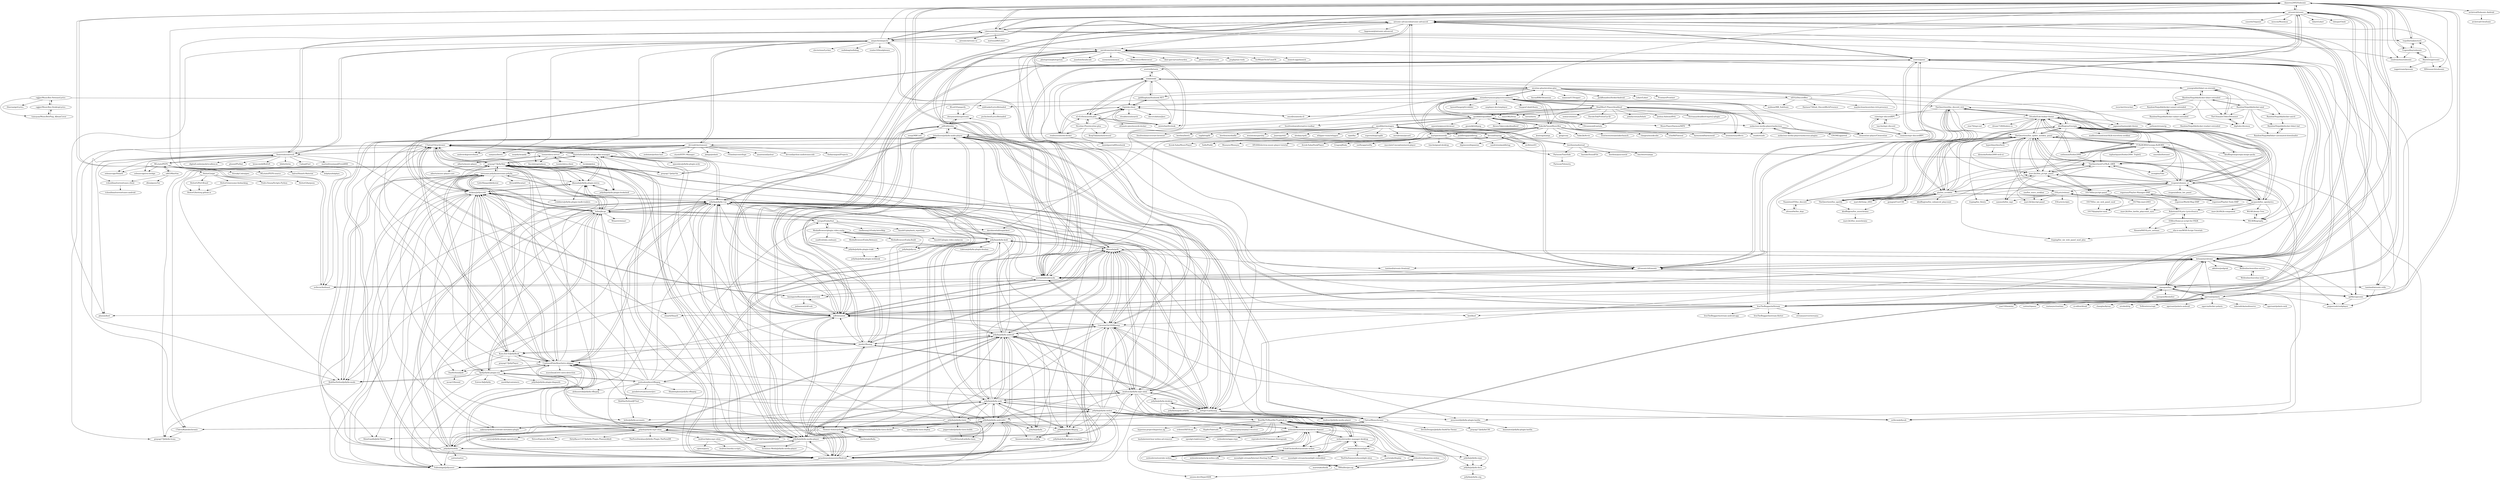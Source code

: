 digraph G {
"sll552/DiscordBee" -> "Harmon758/mb_DiscordRichPresence"
"sll552/DiscordBee" -> "maybeclean/musicbee-rich-presence"
"sll552/DiscordBee" -> "mbfrankz/LyricsReloaded"
"sll552/DiscordBee" -> "midwan/MB_SubSonic"
"sll552/DiscordBee" -> "TheQwertiest/foo_discord_rich"
"Ottodix/Eole-foobar-theme" -> "kbuffington/Georgia"
"Ottodix/Eole-foobar-theme" -> "TheQwertiest/foo_spider_monkey_panel"
"Ottodix/Eole-foobar-theme" -> "TT-ReBORN/Georgia-ReBORN"
"Ottodix/Eole-foobar-theme" -> "catlinman/foobar2000"
"Ottodix/Eole-foobar-theme" -> "reupen/columns_ui"
"Ottodix/Eole-foobar-theme" -> "gix/foo_scrobble"
"Ottodix/Eole-foobar-theme" -> "marc2k3/foo_jscript_panel"
"Ottodix/Eole-foobar-theme" -> "TheQwertiest/foo_discord_rich"
"Ottodix/Eole-foobar-theme" -> "TheQwertiest/foo_spotify"
"Ottodix/Eole-foobar-theme" -> "TheQwertiest/CaTRoX_QWR"
"Ottodix/Eole-foobar-theme" -> "jagannatharjun/qbt-theme" ["e"=1]
"Ottodix/Eole-foobar-theme" -> "jacquesh/foo_openlyrics"
"Ottodix/Eole-foobar-theme" -> "nathom/streamrip" ["e"=1]
"Ottodix/Eole-foobar-theme" -> "stax76/mpv.net" ["e"=1]
"Ottodix/Eole-foobar-theme" -> "dream7180/foobox-cn" ["e"=1]
"RootMyTV/RootMyTV.github.io" -> "webosbrew/webos-homebrew-channel"
"RootMyTV/RootMyTV.github.io" -> "webosbrew/dev-manager-desktop"
"RootMyTV/RootMyTV.github.io" -> "webosbrew/youtube-webos"
"RootMyTV/RootMyTV.github.io" -> "TBSniller/piccap"
"RootMyTV/RootMyTV.github.io" -> "jellyfin/jellyfin-webos"
"RootMyTV/RootMyTV.github.io" -> "bashalarmist/war-webos-ad-remover"
"RootMyTV/RootMyTV.github.io" -> "webosbrew/hyperion-webos"
"RootMyTV/RootMyTV.github.io" -> "FriedChickenButt/youtube-webos"
"RootMyTV/RootMyTV.github.io" -> "mariotaku/moonlight-tv"
"RootMyTV/RootMyTV.github.io" -> "openlgtv/epk2extract" ["e"=1]
"RootMyTV/RootMyTV.github.io" -> "awawa-dev/HyperHDR" ["e"=1]
"RootMyTV/RootMyTV.github.io" -> "openairplay/airplay2-receiver" ["e"=1]
"RootMyTV/RootMyTV.github.io" -> "hyperion-project/hyperion.ng" ["e"=1]
"RootMyTV/RootMyTV.github.io" -> "erdewit/HiFiScan" ["e"=1]
"RootMyTV/RootMyTV.github.io" -> "Hypfer/Valetudo" ["e"=1]
"airsonic/airsonic" -> "airsonic-advanced/airsonic-advanced"
"airsonic/airsonic" -> "Libresonic/libresonic"
"airsonic/airsonic" -> "daneren2005/Subsonic"
"airsonic/airsonic" -> "deluan/navidrome"
"airsonic/airsonic" -> "ampache/ampache"
"airsonic/airsonic" -> "sentriz/gonic"
"airsonic/airsonic" -> "lidarr/Lidarr" ["e"=1]
"airsonic/airsonic" -> "ultrasonic/ultrasonic"
"airsonic/airsonic" -> "navidrome/navidrome"
"airsonic/airsonic" -> "IrosTheBeggar/mStream"
"airsonic/airsonic" -> "tidusjar/Ombi" ["e"=1]
"airsonic/airsonic" -> "causefx/Organizr" ["e"=1]
"airsonic/airsonic" -> "nvllsvm/Audinaut"
"airsonic/airsonic" -> "epoupon/lms"
"airsonic/airsonic" -> "mescon/Muximux" ["e"=1]
"devsnd/cherrymusic" -> "ampache/ampache"
"devsnd/cherrymusic" -> "Sonerezh/sonerezh"
"devsnd/cherrymusic" -> "andrewrk/groovebasin" ["e"=1]
"devsnd/cherrymusic" -> "lincolnloop/salmon" ["e"=1]
"devsnd/cherrymusic" -> "tooxie/shiva-server"
"devsnd/cherrymusic" -> "zedshaw/python-lust" ["e"=1]
"devsnd/cherrymusic" -> "sampsyo/beets" ["e"=1]
"devsnd/cherrymusic" -> "styxit/HTPC-Manager" ["e"=1]
"devsnd/cherrymusic" -> "devsnd/tinytag"
"devsnd/cherrymusic" -> "Jahaja/psdash" ["e"=1]
"devsnd/cherrymusic" -> "FZambia/centrifuge" ["e"=1]
"devsnd/cherrymusic" -> "quantmind/pulsar" ["e"=1]
"devsnd/cherrymusic" -> "devsnd/python-audiotranscode"
"devsnd/cherrymusic" -> "mopidy/mopidy" ["e"=1]
"devsnd/cherrymusic" -> "thekarangoel/Projects" ["e"=1]
"Libresonic/libresonic" -> "airsonic/airsonic"
"Libresonic/libresonic" -> "daneren2005/Subsonic"
"Libresonic/libresonic" -> "tsquillario/Jamstash"
"Libresonic/libresonic" -> "nvllsvm/Audinaut"
"Libresonic/libresonic" -> "spl0k/supysonic"
"Libresonic/libresonic" -> "sindremehus/subsonic"
"Libresonic/libresonic" -> "airsonic-advanced/airsonic-advanced"
"Libresonic/libresonic" -> "Sonerezh/sonerezh"
"Libresonic/libresonic" -> "mattman86/Lidarr" ["e"=1]
"Libresonic/libresonic" -> "airsonic/airsonic-ui"
"Libresonic/libresonic" -> "ampache/ampache"
"DeaDBeeF-Player/deadbeef" -> "quodlibet/quodlibet"
"DeaDBeeF-Player/deadbeef" -> "strawberrymusicplayer/strawberry"
"DeaDBeeF-Player/deadbeef" -> "audacious-media-player/audacious"
"DeaDBeeF-Player/deadbeef" -> "johnfactotum/foliate" ["e"=1]
"DeaDBeeF-Player/deadbeef" -> "MusicPlayerDaemon/MPD" ["e"=1]
"DeaDBeeF-Player/deadbeef" -> "Joshua-Ashton/d9vk" ["e"=1]
"DeaDBeeF-Player/deadbeef" -> "Serranya/deadbeef-mpris2-plugin" ["e"=1]
"DeaDBeeF-Player/deadbeef" -> "Taiko2k/TauonMusicBox"
"DeaDBeeF-Player/deadbeef" -> "enzo1982/freac" ["e"=1]
"DeaDBeeF-Player/deadbeef" -> "nomacs/nomacs" ["e"=1]
"DeaDBeeF-Player/deadbeef" -> "CDrummond/cantata" ["e"=1]
"DeaDBeeF-Player/deadbeef" -> "wwmm/easyeffects" ["e"=1]
"DeaDBeeF-Player/deadbeef" -> "lutris/lutris" ["e"=1]
"DeaDBeeF-Player/deadbeef" -> "DavidoTek/ProtonUp-Qt" ["e"=1]
"DeaDBeeF-Player/deadbeef" -> "clementine-player/Clementine" ["e"=1]
"quodlibet/quodlibet" -> "quodlibet/mutagen"
"quodlibet/quodlibet" -> "DeaDBeeF-Player/deadbeef"
"quodlibet/quodlibet" -> "Taiko2k/TauonMusicBox"
"quodlibet/quodlibet" -> "exaile/exaile"
"quodlibet/quodlibet" -> "strawberrymusicplayer/strawberry"
"quodlibet/quodlibet" -> "clementine-player/Clementine" ["e"=1]
"quodlibet/quodlibet" -> "squentin/gmusicbrowser"
"quodlibet/quodlibet" -> "audacious-media-player/audacious"
"quodlibet/quodlibet" -> "CDrummond/cantata" ["e"=1]
"quodlibet/quodlibet" -> "gnumdk/lollypop" ["e"=1]
"quodlibet/quodlibet" -> "MusicPlayerDaemon/MPD" ["e"=1]
"quodlibet/quodlibet" -> "martpie/museeks"
"quodlibet/quodlibet" -> "beetbox/beets" ["e"=1]
"quodlibet/quodlibet" -> "Alexey-Yakovenko/deadbeef" ["e"=1]
"quodlibet/quodlibet" -> "fossfreedom/alternative-toolbar"
"quodlibet/mutagen" -> "nicfit/eyeD3"
"quodlibet/mutagen" -> "devsnd/tinytag"
"quodlibet/mutagen" -> "quodlibet/quodlibet"
"quodlibet/mutagen" -> "supermihi/pytaglib" ["e"=1]
"quodlibet/mutagen" -> "metabrainz/picard" ["e"=1]
"quodlibet/mutagen" -> "taglib/taglib" ["e"=1]
"quodlibet/mutagen" -> "beetbox/mediafile"
"quodlibet/mutagen" -> "beetbox/audioread"
"quodlibet/mutagen" -> "puddletag/puddletag"
"quodlibet/mutagen" -> "beetbox/beets" ["e"=1]
"quodlibet/mutagen" -> "wez/atomicparsley"
"quodlibet/mutagen" -> "jiaaro/pydub" ["e"=1]
"quodlibet/mutagen" -> "alexkay/spek" ["e"=1]
"quodlibet/mutagen" -> "whipper-team/whipper" ["e"=1]
"quodlibet/mutagen" -> "xiph/flac" ["e"=1]
"danieladov/jellyfin-plugin-skin-manager" -> "prayag17/JellySkin"
"danieladov/jellyfin-plugin-skin-manager" -> "dkanada/jellyfin-plugin-intros"
"danieladov/jellyfin-plugin-skin-manager" -> "jellyfin/jellyfin-plugin-bookshelf"
"danieladov/jellyfin-plugin-skin-manager" -> "CTalvio/Ultrachromic"
"danieladov/jellyfin-plugin-skin-manager" -> "xjasonlyu/jellyfin-plugin-avdc" ["e"=1]
"jellyfin/jellyfin-androidtv" -> "jellyfin/jellyfin-android"
"jellyfin/jellyfin-androidtv" -> "jellyfin/jellyfin-web"
"jellyfin/jellyfin-androidtv" -> "jellyfin/jellyfin-media-player"
"jellyfin/jellyfin-androidtv" -> "jarnedemeulemeester/findroid"
"jellyfin/jellyfin-androidtv" -> "jellyfin/jellyfin-kodi"
"jellyfin/jellyfin-androidtv" -> "jellyfin/jellyfin-vue"
"jellyfin/jellyfin-androidtv" -> "jellyfin/jellyfin" ["e"=1]
"jellyfin/jellyfin-androidtv" -> "jellyfin/jellyfin-ffmpeg"
"jellyfin/jellyfin-androidtv" -> "ConfusedPolarBear/intro-skipper"
"jellyfin/jellyfin-androidtv" -> "Fallenbagel/jellyseerr" ["e"=1]
"jellyfin/jellyfin-androidtv" -> "allanpk716/ChineseSubFinder" ["e"=1]
"jellyfin/jellyfin-androidtv" -> "jellyfin/Swiftfin"
"jellyfin/jellyfin-androidtv" -> "iwalton3/jellyfin-mpv-shim"
"jellyfin/jellyfin-androidtv" -> "jellyfin/jellyfin-mpv-shim"
"jellyfin/jellyfin-androidtv" -> "linuxserver/docker-jellyfin" ["e"=1]
"jellyfin/jellyfin-media-player" -> "jellyfin/jellyfin-mpv-shim"
"jellyfin/jellyfin-media-player" -> "Terminus-Media/jellyfin-media-player" ["e"=1]
"jellyfin/jellyfin-media-player" -> "jellyfin/jellyfin-android"
"jellyfin/jellyfin-media-player" -> "jarnedemeulemeester/findroid"
"jellyfin/jellyfin-media-player" -> "jellyfin/jellyfin-androidtv"
"jellyfin/jellyfin-media-player" -> "jellyfin/jellyfin-vue"
"jellyfin/jellyfin-media-player" -> "ConfusedPolarBear/intro-skipper"
"jellyfin/jellyfin-media-player" -> "jellyfin/Swiftfin"
"jellyfin/jellyfin-media-player" -> "iwalton3/jellyfin-mpv-shim"
"jellyfin/jellyfin-media-player" -> "jellyfin/jellyfin-web"
"jellyfin/jellyfin-media-player" -> "prayag17/JellySkin"
"jellyfin/jellyfin-media-player" -> "jellyfin/jellyfin-kodi"
"jellyfin/jellyfin-media-player" -> "danieladov/jellyfin-plugin-skin-manager"
"jellyfin/jellyfin-media-player" -> "Fallenbagel/jellyseerr" ["e"=1]
"jellyfin/jellyfin-media-player" -> "nicknsy/jellyscrub"
"jellyfin/jellyfin-mpv-shim" -> "jellyfin/jellyfin-media-player"
"jellyfin/jellyfin-mpv-shim" -> "jellyfin/jellyfin-android"
"jellyfin/jellyfin-mpv-shim" -> "DirtyRacer1337/Jellyfin.Plugin.PhoenixAdult" ["e"=1]
"jellyfin/jellyfin-mpv-shim" -> "ConfusedPolarBear/intro-skipper"
"jellyfin/jellyfin-mpv-shim" -> "danieladov/jellyfin-plugin-skin-manager"
"jellyfin/jellyfin-mpv-shim" -> "Terminus-Media/jellyfin-media-player" ["e"=1]
"jellyfin/jellyfin-mpv-shim" -> "jellyfin/Swiftfin"
"jellyfin/jellyfin-mpv-shim" -> "allanpk716/ChineseSubFinder" ["e"=1]
"jellyfin/jellyfin-mpv-shim" -> "prayag17/JellySkin"
"jellyfin/jellyfin-mpv-shim" -> "ThePornDatabase/Jellyfin.Plugin.ThePornDB" ["e"=1]
"jellyfin/jellyfin-mpv-shim" -> "caryyu/jellyfin-plugin-opendouban" ["e"=1]
"jellyfin/jellyfin-mpv-shim" -> "jellyfin/jellyfin-vue"
"jellyfin/jellyfin-mpv-shim" -> "iwalton3/plex-mpv-shim"
"jellyfin/jellyfin-mpv-shim" -> "Nriver/Episode-ReName" ["e"=1]
"jellyfin/jellyfin-mpv-shim" -> "jellyfin/jellyfin-androidtv"
"jellyfin/jellyfin-kodi" -> "jellyfin/jellyfin-android"
"jellyfin/jellyfin-kodi" -> "jellyfin/jellycon"
"jellyfin/jellyfin-kodi" -> "jellyfin/jellyfin-androidtv"
"jellyfin/jellyfin-kodi" -> "jellyfin/jellyfin-web"
"jellyfin/jellyfin-kodi" -> "jellyfin/jellyfin-plugin-trakt"
"jellyfin/jellyfin-kodi" -> "MediaBrowser/plugin.video.emby"
"jellyfin/jellyfin-kodi" -> "jellyfin/jellyfin-media-player"
"jellyfin/jellyfin-kodi" -> "iwalton3/jellyfin-mpv-shim"
"jellyfin/jellyfin-kodi" -> "linuxserver/docker-jellyfin" ["e"=1]
"jellyfin/jellyfin-kodi" -> "jellyfin/jellyfin-ffmpeg"
"jellyfin/jellyfin-kodi" -> "danieladov/jellyfin-plugin-skin-manager"
"jellyfin/jellyfin-kodi" -> "Libitum/jellyfin-plugin-douban" ["e"=1]
"jellyfin/jellyfin-kodi" -> "Fallenbagel/jellyseerr" ["e"=1]
"jellyfin/jellyfin-kodi" -> "dkanada/gelli"
"jellyfin/jellyfin-kodi" -> "dkanada/jellyfin-plugin-intros"
"Dan6erbond/jolt" -> "mcay23/hound" ["e"=1]
"UnicornsOnLSD/finamp" -> "dkanada/gelli"
"UnicornsOnLSD/finamp" -> "leinelissen/jellyfin-audio-player"
"UnicornsOnLSD/finamp" -> "m0ngr31/jellyamp"
"UnicornsOnLSD/finamp" -> "jarnedemeulemeester/findroid"
"UnicornsOnLSD/finamp" -> "jeffvli/sonixd"
"UnicornsOnLSD/finamp" -> "Thomas-Sohier/jellyflut"
"UnicornsOnLSD/finamp" -> "iwalton3/jellyfin-mpv-shim"
"UnicornsOnLSD/finamp" -> "jellyfin/jellyfin-vue"
"UnicornsOnLSD/finamp" -> "jesseward/jellyfin-plugin-lastfm"
"UnicornsOnLSD/finamp" -> "nvllsvm/jellysub"
"UnicornsOnLSD/finamp" -> "iwalton3/jellyfin-media-player"
"UnicornsOnLSD/finamp" -> "jellyfin/jellyfin-android"
"UnicornsOnLSD/finamp" -> "Kara-Zor-El/JellyBook"
"UnicornsOnLSD/finamp" -> "ConfusedPolarBear/intro-skipper"
"UnicornsOnLSD/finamp" -> "austinried/subtracks"
"slskd/slskd" -> "jpdillingham/Soulseek.NET"
"slskd/slskd" -> "nicotine-plus/nicotine-plus"
"slskd/slskd" -> "sentriz/betanin"
"slskd/slskd" -> "eLvErDe/museek-plus"
"slskd/slskd" -> "realies/soulseek-docker"
"slskd/slskd" -> "misterhat/livelook"
"slskd/slskd" -> "f-hj/slsk-client"
"slskd/slskd" -> "aeyoll/soulseek-cli"
"slskd/slskd" -> "youegraillot/lidarr-on-steroids"
"slskd/slskd" -> "m0ngr31/jellyamp"
"9p4/jellyfin-plugin-sso" -> "hrfee/jfa-go"
"9p4/jellyfin-plugin-sso" -> "jellyfin/jellyfin-plugin-ldapauth"
"9p4/jellyfin-plugin-sso" -> "nicknsy/jellyscrub"
"9p4/jellyfin-plugin-sso" -> "Fallenbagel/jellyseerr" ["e"=1]
"9p4/jellyfin-plugin-sso" -> "ConfusedPolarBear/intro-skipper"
"9p4/jellyfin-plugin-sso" -> "jellyfin/jellyfin-vue"
"9p4/jellyfin-plugin-sso" -> "joshuaboniface/rffmpeg"
"9p4/jellyfin-plugin-sso" -> "BobHasNoSoul/jellyfin-mods"
"9p4/jellyfin-plugin-sso" -> "CTalvio/Ultrachromic"
"9p4/jellyfin-plugin-sso" -> "aleksasiriski/jellyfin-rffmpeg"
"9p4/jellyfin-plugin-sso" -> "Entree3k/Jellyfin"
"9p4/jellyfin-plugin-sso" -> "onedr0p/containers" ["e"=1]
"CTalvio/Ultrachromic" -> "prayag17/JellySkin"
"CTalvio/Ultrachromic" -> "CTalvio/Monochromic"
"CTalvio/Ultrachromic" -> "nicknsy/jellyscrub"
"CTalvio/Ultrachromic" -> "prayag17/JellyFlix"
"CTalvio/Ultrachromic" -> "ConfusedPolarBear/intro-skipper"
"CTalvio/Ultrachromic" -> "hrfee/jfa-go"
"CTalvio/Ultrachromic" -> "jellyfin/jellyfin-vue"
"CTalvio/Ultrachromic" -> "CTalvio/Kaleidochromic"
"CTalvio/Ultrachromic" -> "jarnedemeulemeester/findroid"
"CTalvio/Ultrachromic" -> "BobHasNoSoul/jellyfin-mods"
"CTalvio/Ultrachromic" -> "danieladov/jellyfin-plugin-skin-manager"
"CTalvio/Ultrachromic" -> "prayag17/Jellyfin-Icons"
"CTalvio/Ultrachromic" -> "Fallenbagel/jellyseerr" ["e"=1]
"CTalvio/Ultrachromic" -> "ShiniGandhi/JellyTheme"
"CTalvio/Ultrachromic" -> "dkanada/jellyfin-plugin-intros"
"hrfee/jfa-go" -> "Wizarrrr/wizarr" ["e"=1]
"hrfee/jfa-go" -> "nicknsy/jellyscrub"
"hrfee/jfa-go" -> "Fallenbagel/jellyseerr" ["e"=1]
"hrfee/jfa-go" -> "ConfusedPolarBear/intro-skipper"
"hrfee/jfa-go" -> "CTalvio/Ultrachromic"
"hrfee/jfa-go" -> "9p4/jellyfin-plugin-sso"
"hrfee/jfa-go" -> "jellyfin/jellyfin-vue"
"hrfee/jfa-go" -> "hrfee/jellyfin-accounts"
"hrfee/jfa-go" -> "awesome-jellyfin/awesome-jellyfin"
"hrfee/jfa-go" -> "prayag17/JellySkin"
"hrfee/jfa-go" -> "dkanada/jellyfin-plugin-intros"
"hrfee/jfa-go" -> "mregni/EmbyStat"
"hrfee/jfa-go" -> "BobHasNoSoul/jellyfin-mods"
"hrfee/jfa-go" -> "jarnedemeulemeester/findroid"
"hrfee/jfa-go" -> "CTalvio/Monochromic"
"jellyfin/jellyfin-android" -> "jellyfin/jellyfin-androidtv"
"jellyfin/jellyfin-android" -> "jellyfin/jellyfin-web"
"jellyfin/jellyfin-android" -> "jarnedemeulemeester/findroid"
"jellyfin/jellyfin-android" -> "jellyfin/jellyfin-kodi"
"jellyfin/jellyfin-android" -> "dkanada/gelli"
"jellyfin/jellyfin-android" -> "jellyfin/jellyfin-media-player"
"jellyfin/jellyfin-android" -> "jellyfin/jellyfin-vue"
"jellyfin/jellyfin-android" -> "iwalton3/jellyfin-mpv-shim"
"jellyfin/jellyfin-android" -> "m0ngr31/jellyamp"
"jellyfin/jellyfin-android" -> "jellyfin/jellyfin-mpv-shim"
"jellyfin/jellyfin-android" -> "jellyfin/jellyfin-ffmpeg"
"jellyfin/jellyfin-android" -> "UnicornsOnLSD/finamp"
"jellyfin/jellyfin-android" -> "jellyfin/jellyfin" ["e"=1]
"jellyfin/jellyfin-android" -> "jmshrv/finamp"
"jellyfin/jellyfin-android" -> "prayag17/JellySkin"
"epoupon/lms" -> "sentriz/gonic"
"epoupon/lms" -> "deluan/navidrome"
"epoupon/lms" -> "airsonic-advanced/airsonic-advanced"
"epoupon/lms" -> "austinried/subtracks"
"epoupon/lms" -> "IrosTheBeggar/mStream"
"epoupon/lms" -> "basings/selfhosted-music-overview"
"epoupon/lms" -> "jeffvli/sonixd"
"epoupon/lms" -> "spl0k/supysonic"
"epoupon/lms" -> "agersant/polaris"
"epoupon/lms" -> "airsonic/airsonic"
"epoupon/lms" -> "ultrasonic/ultrasonic"
"epoupon/lms" -> "navidrome/navidrome"
"epoupon/lms" -> "peguerosdc/subplayer"
"epoupon/lms" -> "epoupon/fileshelter" ["e"=1]
"epoupon/lms" -> "UnicornsOnLSD/finamp"
"jellyfin/jellyfin-webos" -> "jellyfin/jellyfin-web"
"jellyfin/jellyfin-webos" -> "webosbrew/dev-manager-desktop"
"jellyfin/jellyfin-webos" -> "webosbrew/webos-homebrew-channel"
"jellyfin/jellyfin-webos" -> "RootMyTV/RootMyTV.github.io"
"jellyfin/jellyfin-webos" -> "jellyfin/jellyfin-docs"
"jellyfin/jellyfin-webos" -> "jellyfin/jellyfin-android"
"jellyfin/jellyfin-webos" -> "jellyfin/jellyfin-kodi"
"jellyfin/jellyfin-webos" -> "ConfusedPolarBear/intro-skipper"
"jellyfin/jellyfin-webos" -> "jellyfin/jellyfin-media-player"
"jellyfin/jellyfin-webos" -> "jarnedemeulemeester/findroid"
"jellyfin/jellyfin-webos" -> "jellyfin/jellyfin-vue"
"jellyfin/jellyfin-webos" -> "jellyfin/jellyfin-ffmpeg"
"jellyfin/jellyfin-webos" -> "jellyfin/jellyfin-tizen"
"jellyfin/jellyfin-webos" -> "Fallenbagel/jellyseerr" ["e"=1]
"jellyfin/jellyfin-webos" -> "jellyfin/jellyfin-androidtv"
"jeffvli/sonixd" -> "jeffvli/feishin"
"jeffvli/sonixd" -> "navidrome/navidrome"
"jeffvli/sonixd" -> "austinried/subtracks"
"jeffvli/sonixd" -> "UnicornsOnLSD/finamp"
"jeffvli/sonixd" -> "sentriz/gonic"
"jeffvli/sonixd" -> "airsonic-advanced/airsonic-advanced"
"jeffvli/sonixd" -> "leinelissen/jellyfin-audio-player"
"jeffvli/sonixd" -> "jarnedemeulemeester/findroid"
"jeffvli/sonixd" -> "basings/selfhosted-music-overview"
"jeffvli/sonixd" -> "Fallenbagel/jellyseerr" ["e"=1]
"jeffvli/sonixd" -> "ConfusedPolarBear/intro-skipper"
"jeffvli/sonixd" -> "dkanada/gelli"
"jeffvli/sonixd" -> "jellyfin/jellyfin-media-player"
"jeffvli/sonixd" -> "deluan/navidrome"
"jeffvli/sonixd" -> "jellyfin/jellyfin-vue"
"ampache/ampache" -> "airsonic/airsonic"
"ampache/ampache" -> "Sonerezh/sonerezh"
"ampache/ampache" -> "phanan/koel" ["e"=1]
"ampache/ampache" -> "wallabag/wallabag" ["e"=1]
"ampache/ampache" -> "daneren2005/Subsonic"
"ampache/ampache" -> "IrosTheBeggar/mStream"
"ampache/ampache" -> "devsnd/cherrymusic"
"ampache/ampache" -> "airsonic-advanced/airsonic-advanced"
"ampache/ampache" -> "andrewrk/groovebasin" ["e"=1]
"ampache/ampache" -> "mopidy/mopidy" ["e"=1]
"ampache/ampache" -> "navidrome/navidrome"
"ampache/ampache" -> "rembo10/headphones" ["e"=1]
"ampache/ampache" -> "sampsyo/beets" ["e"=1]
"ampache/ampache" -> "electerious/Lychee" ["e"=1]
"ampache/ampache" -> "Libresonic/libresonic"
"navidrome/navidrome" -> "jeffvli/sonixd"
"navidrome/navidrome" -> "austinried/subtracks"
"navidrome/navidrome" -> "airsonic-advanced/airsonic-advanced"
"navidrome/navidrome" -> "jellyfin/jellyfin" ["e"=1]
"navidrome/navidrome" -> "koel/koel" ["e"=1]
"navidrome/navidrome" -> "IceWhaleTech/CasaOS" ["e"=1]
"navidrome/navidrome" -> "sentriz/gonic"
"navidrome/navidrome" -> "immich-app/immich" ["e"=1]
"navidrome/navidrome" -> "photoprism/photoprism" ["e"=1]
"navidrome/navidrome" -> "juanfont/headscale" ["e"=1]
"navidrome/navidrome" -> "usememos/memos" ["e"=1]
"navidrome/navidrome" -> "filebrowser/filebrowser" ["e"=1]
"navidrome/navidrome" -> "dani-garcia/vaultwarden" ["e"=1]
"navidrome/navidrome" -> "photoview/photoview" ["e"=1]
"navidrome/navidrome" -> "jxxghp/nas-tools" ["e"=1]
"jellyfin/jellyfin-plugin-template" -> "jellyfin/jellyfin-ffmpeg"
"nicknsy/jellyscrub" -> "ConfusedPolarBear/intro-skipper"
"nicknsy/jellyscrub" -> "jellyfin/jellyfin-vue"
"nicknsy/jellyscrub" -> "CTalvio/Ultrachromic"
"nicknsy/jellyscrub" -> "hrfee/jfa-go"
"nicknsy/jellyscrub" -> "Kara-Zor-El/JellyBook"
"nicknsy/jellyscrub" -> "awesome-jellyfin/awesome-jellyfin"
"nicknsy/jellyscrub" -> "Fallenbagel/jellyseerr" ["e"=1]
"nicknsy/jellyscrub" -> "dkanada/jellyfin-plugin-intros"
"nicknsy/jellyscrub" -> "BobHasNoSoul/jellyfin-mods"
"nicknsy/jellyscrub" -> "prayag17/JellySkin"
"nicknsy/jellyscrub" -> "ankenyr/jellyfin-youtube-metadata-plugin" ["e"=1]
"nicknsy/jellyscrub" -> "ShiniGandhi/JellyTheme"
"nicknsy/jellyscrub" -> "Thomas-Sohier/jellyflut"
"nicknsy/jellyscrub" -> "crobibero/jellyfin-plugin-tmdb-trailers"
"nicknsy/jellyscrub" -> "9p4/jellyfin-plugin-sso"
"ConfusedPolarBear/intro-skipper" -> "nicknsy/jellyscrub"
"ConfusedPolarBear/intro-skipper" -> "Fallenbagel/jellyseerr" ["e"=1]
"ConfusedPolarBear/intro-skipper" -> "jellyfin/jellyfin-vue"
"ConfusedPolarBear/intro-skipper" -> "hrfee/jfa-go"
"ConfusedPolarBear/intro-skipper" -> "jarnedemeulemeester/findroid"
"ConfusedPolarBear/intro-skipper" -> "awesome-jellyfin/awesome-jellyfin"
"ConfusedPolarBear/intro-skipper" -> "CTalvio/Ultrachromic"
"ConfusedPolarBear/intro-skipper" -> "Kara-Zor-El/JellyBook"
"ConfusedPolarBear/intro-skipper" -> "Dan6erbond/jolt"
"ConfusedPolarBear/intro-skipper" -> "mueslimak3r/tv-intro-detection"
"ConfusedPolarBear/intro-skipper" -> "jellyfin/jellyfin-media-player"
"ConfusedPolarBear/intro-skipper" -> "prayag17/JellySkin"
"ConfusedPolarBear/intro-skipper" -> "dkanada/jellyfin-plugin-intros"
"ConfusedPolarBear/intro-skipper" -> "BobHasNoSoul/jellyfin-mods"
"ConfusedPolarBear/intro-skipper" -> "9p4/jellyfin-plugin-sso"
"joshuaboniface/rffmpeg" -> "aleksasiriski/jellyfin-rffmpeg"
"joshuaboniface/rffmpeg" -> "9p4/jellyfin-plugin-sso"
"joshuaboniface/rffmpeg" -> "Shadowghost/jellyfin-rffmpeg"
"joshuaboniface/rffmpeg" -> "jellyfin/jellyfin-vue"
"joshuaboniface/rffmpeg" -> "dkanada/gelli"
"joshuaboniface/rffmpeg" -> "hrfee/jfa-go"
"joshuaboniface/rffmpeg" -> "BobHasNoSoul/JFTool"
"joshuaboniface/rffmpeg" -> "mregni/EmbyStat"
"joshuaboniface/rffmpeg" -> "iwalton3/jellyfin-mpv-shim"
"joshuaboniface/rffmpeg" -> "parallelvirtualcluster/pvc"
"joshuaboniface/rffmpeg" -> "ConfusedPolarBear/intro-skipper"
"joshuaboniface/rffmpeg" -> "nicknsy/jellyscrub"
"Nicotine-Plus/nicotine-plus" -> "eLvErDe/museek-plus"
"Nicotine-Plus/nicotine-plus" -> "f-hj/slsk-client"
"Nicotine-Plus/nicotine-plus" -> "realies/soulseek-docker"
"Nicotine-Plus/nicotine-plus" -> "danielguerra69/soulseek"
"Nicotine-Plus/nicotine-plus" -> "KenjiTakahashi/newsoul"
"Nicotine-Plus/nicotine-plus" -> "slskd/slskd"
"Taiko2k/TauonMusicBox" -> "jeffvli/sonixd"
"Taiko2k/TauonMusicBox" -> "quodlibet/quodlibet"
"Taiko2k/TauonMusicBox" -> "krateng/maloja" ["e"=1]
"Taiko2k/TauonMusicBox" -> "strawberrymusicplayer/strawberry"
"Taiko2k/TauonMusicBox" -> "martpie/museeks"
"Taiko2k/TauonMusicBox" -> "geigi/cozy" ["e"=1]
"Taiko2k/TauonMusicBox" -> "Taiko2k/Avvie" ["e"=1]
"Taiko2k/TauonMusicBox" -> "wwmm/easyeffects" ["e"=1]
"Taiko2k/TauonMusicBox" -> "digimezzo/dopamine" ["e"=1]
"Taiko2k/TauonMusicBox" -> "frostworx/steamtinkerlaunch" ["e"=1]
"Taiko2k/TauonMusicBox" -> "clangen/musikcube" ["e"=1]
"Taiko2k/TauonMusicBox" -> "austinried/subtracks"
"Taiko2k/TauonMusicBox" -> "tchx84/Flatseal" ["e"=1]
"Taiko2k/TauonMusicBox" -> "harmonoid/harmonoid" ["e"=1]
"Taiko2k/TauonMusicBox" -> "leinelissen/jellyfin-audio-player"
"Sonerezh/sonerezh" -> "MLstate/PEPS"
"Sonerezh/sonerezh" -> "ampache/ampache"
"Sonerezh/sonerezh" -> "broncowdd/BoZoN" ["e"=1]
"Sonerezh/sonerezh" -> "sebsauvage/Shaarli" ["e"=1]
"Sonerezh/sonerezh" -> "sebsauvage/rss-bridge" ["e"=1]
"Sonerezh/sonerezh" -> "ldidry/lutim" ["e"=1]
"Sonerezh/sonerezh" -> "Upload/Up1" ["e"=1]
"Sonerezh/sonerezh" -> "devsnd/cherrymusic"
"Sonerezh/sonerezh" -> "marienfressinaud/FreshRSS" ["e"=1]
"Sonerezh/sonerezh" -> "tchoulihan/torrenttunes-client"
"Sonerezh/sonerezh" -> "digitalLumberjack/recalbox-os" ["e"=1]
"Sonerezh/sonerezh" -> "Libresonic/libresonic"
"Sonerezh/sonerezh" -> "phanan/koel" ["e"=1]
"Sonerezh/sonerezh" -> "shaarli/Shaarli" ["e"=1]
"Sonerezh/sonerezh" -> "pluxml/PluXml" ["e"=1]
"mariotaku/moonlight-tv" -> "webosbrew/dev-manager-desktop"
"mariotaku/moonlight-tv" -> "mariotaku/ihsplay"
"mariotaku/moonlight-tv" -> "moonlight-stream/moonlight-embedded" ["e"=1]
"mariotaku/moonlight-tv" -> "webosbrew/hyperion-webos"
"mariotaku/moonlight-tv" -> "RootMyTV/RootMyTV.github.io"
"mariotaku/moonlight-tv" -> "TheElixZammuto/moonlight-xbox" ["e"=1]
"mariotaku/moonlight-tv" -> "webosbrew/meta-lg-webos-ndk"
"mariotaku/moonlight-tv" -> "moonlight-stream/Internet-Hosting-Tool" ["e"=1]
"jpdillingham/Soulseek.NET" -> "slskd/slskd"
"jpdillingham/Soulseek.NET" -> "f-hj/slsk-client"
"jpdillingham/Soulseek.NET" -> "misterhat/livelook"
"strawberrymusicplayer/strawberry" -> "clementine-player/Clementine" ["e"=1]
"strawberrymusicplayer/strawberry" -> "DeaDBeeF-Player/deadbeef"
"strawberrymusicplayer/strawberry" -> "Taiko2k/TauonMusicBox"
"strawberrymusicplayer/strawberry" -> "quodlibet/quodlibet"
"strawberrymusicplayer/strawberry" -> "audacious-media-player/audacious"
"strawberrymusicplayer/strawberry" -> "martpie/museeks"
"strawberrymusicplayer/strawberry" -> "nicotine-plus/nicotine-plus"
"strawberrymusicplayer/strawberry" -> "enzo1982/freac" ["e"=1]
"strawberrymusicplayer/strawberry" -> "jeffvli/sonixd"
"strawberrymusicplayer/strawberry" -> "CDrummond/cantata" ["e"=1]
"strawberrymusicplayer/strawberry" -> "kawaiiDango/pScrobbler" ["e"=1]
"strawberrymusicplayer/strawberry" -> "wwmm/easyeffects" ["e"=1]
"strawberrymusicplayer/strawberry" -> "smplayer-dev/smplayer" ["e"=1]
"strawberrymusicplayer/strawberry" -> "OxygenCobalt/Auxio" ["e"=1]
"strawberrymusicplayer/strawberry" -> "lutris/lutris" ["e"=1]
"jacquesh/foo_openlyrics" -> "TheQwertiest/foo_spider_monkey_panel"
"jacquesh/foo_openlyrics" -> "Wil-B/Biography"
"jacquesh/foo_openlyrics" -> "ESLyric/release"
"jacquesh/foo_openlyrics" -> "reupen/columns_ui"
"jacquesh/foo_openlyrics" -> "TT-ReBORN/Georgia-ReBORN"
"jacquesh/foo_openlyrics" -> "kbuffington/Georgia"
"jacquesh/foo_openlyrics" -> "Robotxm/ESLyric-LyricsSource"
"jacquesh/foo_openlyrics" -> "marc2k3/fb2k-component"
"jacquesh/foo_openlyrics" -> "Wil-B/Library-Tree"
"jacquesh/foo_openlyrics" -> "TheQwertiest/CaTRoX_QWR"
"jacquesh/foo_openlyrics" -> "marc2k3/foo_jscript_panel"
"jacquesh/foo_openlyrics" -> "marc2k3/foo_lastfm_playcount_sync"
"reupen/columns_ui" -> "TheQwertiest/foo_spider_monkey_panel"
"reupen/columns_ui" -> "marc2k3/foo_jscript_panel"
"reupen/columns_ui" -> "reupen/album_list_panel"
"reupen/columns_ui" -> "gix/foo_scrobble"
"reupen/columns_ui" -> "TheQwertiest/CaTRoX_QWR"
"reupen/columns_ui" -> "Ottodix/Eole-foobar-theme"
"reupen/columns_ui" -> "TheQwertiest/foo_discord_rich"
"reupen/columns_ui" -> "19379/foo-jscript-panel"
"reupen/columns_ui" -> "jacquesh/foo_openlyrics"
"reupen/columns_ui" -> "TT-ReBORN/Georgia-ReBORN"
"reupen/columns_ui" -> "TheQwertiest/foo_spotify"
"reupen/columns_ui" -> "kbuffington/Georgia"
"reupen/columns_ui" -> "regorxxx/Playlist-Manager-SMP"
"reupen/columns_ui" -> "Wil-B/Biography"
"reupen/columns_ui" -> "ESLyric/release"
"jarnedemeulemeester/findroid" -> "jellyfin/jellyfin-android"
"jarnedemeulemeester/findroid" -> "ConfusedPolarBear/intro-skipper"
"jarnedemeulemeester/findroid" -> "jellyfin/jellyfin-vue"
"jarnedemeulemeester/findroid" -> "jellyfin/jellyfin-media-player"
"jarnedemeulemeester/findroid" -> "dkanada/gelli"
"jarnedemeulemeester/findroid" -> "UnicornsOnLSD/finamp"
"jarnedemeulemeester/findroid" -> "CTalvio/Ultrachromic"
"jarnedemeulemeester/findroid" -> "jellyfin/jellyfin-androidtv"
"jarnedemeulemeester/findroid" -> "jmshrv/finamp"
"jarnedemeulemeester/findroid" -> "prayag17/JellySkin"
"jarnedemeulemeester/findroid" -> "leinelissen/jellyfin-audio-player"
"jarnedemeulemeester/findroid" -> "Fallenbagel/jellyseerr" ["e"=1]
"jarnedemeulemeester/findroid" -> "jeffvli/sonixd"
"jarnedemeulemeester/findroid" -> "nicknsy/jellyscrub"
"jarnedemeulemeester/findroid" -> "danieladov/jellyfin-plugin-skin-manager"
"leinelissen/jellyfin-audio-player" -> "UnicornsOnLSD/finamp"
"leinelissen/jellyfin-audio-player" -> "m0ngr31/jellyamp"
"leinelissen/jellyfin-audio-player" -> "jmshrv/finamp"
"leinelissen/jellyfin-audio-player" -> "dkanada/gelli"
"leinelissen/jellyfin-audio-player" -> "Thomas-Sohier/jellyflut"
"leinelissen/jellyfin-audio-player" -> "jarnedemeulemeester/findroid"
"leinelissen/jellyfin-audio-player" -> "jeffvli/sonixd"
"leinelissen/jellyfin-audio-player" -> "jeffvli/feishin"
"leinelissen/jellyfin-audio-player" -> "ConfusedPolarBear/intro-skipper"
"leinelissen/jellyfin-audio-player" -> "jellyfin/jellyfin-vue"
"leinelissen/jellyfin-audio-player" -> "nvllsvm/jellysub"
"leinelissen/jellyfin-audio-player" -> "iwalton3/jellyfin-mpv-shim"
"leinelissen/jellyfin-audio-player" -> "nicknsy/jellyscrub"
"leinelissen/jellyfin-audio-player" -> "Kara-Zor-El/JellyBook"
"leinelissen/jellyfin-audio-player" -> "CTalvio/Ultrachromic"
"austinried/subtracks" -> "jeffvli/sonixd"
"austinried/subtracks" -> "ultrasonic/ultrasonic"
"austinried/subtracks" -> "daneren2005/Subsonic"
"austinried/subtracks" -> "navidrome/navidrome"
"austinried/subtracks" -> "sentriz/gonic"
"austinried/subtracks" -> "jeffvli/feishin"
"austinried/subtracks" -> "dweymouth/supersonic"
"austinried/subtracks" -> "tamland/airsonic-refix"
"austinried/subtracks" -> "nvllsvm/Audinaut"
"austinried/subtracks" -> "epoupon/lms"
"austinried/subtracks" -> "deluan/navidrome"
"austinried/subtracks" -> "airsonic-advanced/airsonic-advanced"
"austinried/subtracks" -> "basings/selfhosted-music-overview"
"austinried/subtracks" -> "UnicornsOnLSD/finamp"
"austinried/subtracks" -> "leinelissen/jellyfin-audio-player"
"agersant/polaris" -> "agersant/polaris-android"
"agersant/polaris" -> "sentriz/gonic"
"agersant/polaris" -> "ogarcia/docker-polaris"
"agersant/polaris" -> "deluan/navidrome"
"agersant/polaris" -> "epoupon/lms"
"agersant/polaris" -> "izderadicka/audioserve" ["e"=1]
"agersant/polaris" -> "agersant/polaris-web"
"agersant/polaris" -> "yaa110/nomino" ["e"=1]
"agersant/polaris" -> "cortex/ripasso" ["e"=1]
"agersant/polaris" -> "rustasync/runtime" ["e"=1]
"agersant/polaris" -> "xi-editor/druid" ["e"=1]
"agersant/polaris" -> "changlan/kytan"
"agersant/polaris" -> "IrosTheBeggar/mStream"
"agersant/polaris" -> "nivekuil/rip" ["e"=1]
"agersant/polaris" -> "TeXitoi/structopt" ["e"=1]
"Parisson/TimeSide" -> "Parisson/Telemeta"
"beetbox/audioread" -> "beetbox/pyacoustid" ["e"=1]
"beetbox/audioread" -> "bmcfee/resampy" ["e"=1]
"beetbox/audioread" -> "bastibe/SoundFile" ["e"=1]
"beetbox/audioread" -> "Parisson/TimeSide"
"nicfit/eyeD3" -> "quodlibet/mutagen"
"nicfit/eyeD3" -> "devsnd/tinytag"
"nicotine-plus/nicotine-plus" -> "slskd/slskd"
"nicotine-plus/nicotine-plus" -> "aeyoll/soulseek-cli"
"nicotine-plus/nicotine-plus" -> "jackBonadies/SeekerAndroid"
"nicotine-plus/nicotine-plus" -> "eLvErDe/museek-plus"
"nicotine-plus/nicotine-plus" -> "misterhat/livelook"
"nicotine-plus/nicotine-plus" -> "Lidarr/Lidarr" ["e"=1]
"nicotine-plus/nicotine-plus" -> "sll552/DiscordBee"
"nicotine-plus/nicotine-plus" -> "nathom/streamrip" ["e"=1]
"nicotine-plus/nicotine-plus" -> "jpdillingham/Soulseek.NET"
"nicotine-plus/nicotine-plus" -> "f-hj/slsk-client"
"nicotine-plus/nicotine-plus" -> "strawberrymusicplayer/strawberry"
"nicotine-plus/nicotine-plus" -> "jagannatharjun/qbt-theme" ["e"=1]
"nicotine-plus/nicotine-plus" -> "Prowlarr/Prowlarr" ["e"=1]
"nicotine-plus/nicotine-plus" -> "ImranR98/Obtainium" ["e"=1]
"nicotine-plus/nicotine-plus" -> "eaaasun/CCStopper" ["e"=1]
"IrosTheBeggar/mStream" -> "epoupon/lms"
"IrosTheBeggar/mStream" -> "airsonic/airsonic"
"IrosTheBeggar/mStream" -> "sentriz/gonic"
"IrosTheBeggar/mStream" -> "ampache/ampache"
"IrosTheBeggar/mStream" -> "deluan/navidrome"
"IrosTheBeggar/mStream" -> "airsonic-advanced/airsonic-advanced"
"IrosTheBeggar/mStream" -> "agersant/polaris"
"IrosTheBeggar/mStream" -> "streamaserver/streama" ["e"=1]
"IrosTheBeggar/mStream" -> "phanan/koel" ["e"=1]
"IrosTheBeggar/mStream" -> "IrosTheBeggar/mstream-android-app"
"IrosTheBeggar/mStream" -> "koel/koel" ["e"=1]
"IrosTheBeggar/mStream" -> "jeffvli/sonixd"
"IrosTheBeggar/mStream" -> "navidrome/navidrome"
"IrosTheBeggar/mStream" -> "shaarli/Shaarli" ["e"=1]
"IrosTheBeggar/mStream" -> "IrosTheBeggar/mstream-flutter"
"deluan/navidrome" -> "sentriz/gonic"
"deluan/navidrome" -> "epoupon/lms"
"deluan/navidrome" -> "Wellenline/waveline-server"
"deluan/navidrome" -> "daneren2005/Subsonic"
"deluan/navidrome" -> "airsonic/airsonic"
"deluan/navidrome" -> "airsonic-advanced/airsonic-advanced"
"deluan/navidrome" -> "ultrasonic/ultrasonic"
"deluan/navidrome" -> "tamland/airsonic-frontend"
"deluan/navidrome" -> "m0ngr31/jellyamp"
"deluan/navidrome" -> "spl0k/supysonic"
"deluan/navidrome" -> "jeffvli/sonixd"
"deluan/navidrome" -> "austinried/subtracks"
"deluan/navidrome" -> "dkanada/gelli"
"deluan/navidrome" -> "peguerosdc/subplayer"
"deluan/navidrome" -> "akhilrex/podgrab" ["e"=1]
"jeppevinkel/jellyfin-tizen-builds" -> "Georift/install-jellyfin-tizen"
"MediaBrowser/plugin.video.emby" -> "faush01/plugin.video.embycon"
"MediaBrowser/plugin.video.emby" -> "sualfred/skin.embuary"
"MediaBrowser/plugin.video.emby" -> "mregni/EmbyStat"
"MediaBrowser/plugin.video.emby" -> "jellyfin/jellyfin-kodi"
"MediaBrowser/plugin.video.emby" -> "jellyfin/jellyfin-plugin-trakt"
"MediaBrowser/plugin.video.emby" -> "MediaBrowser/Emby.Releases" ["e"=1]
"MediaBrowser/plugin.video.emby" -> "MediaBrowser/Emby.Build"
"MediaBrowser/plugin.video.emby" -> "jellyfin/jellycon"
"jellyfin/Swiftfin" -> "jellyfin/jellyfin-media-player"
"jellyfin/Swiftfin" -> "jellyfin/jellyfin-vue"
"jellyfin/Swiftfin" -> "Fallenbagel/jellyseerr" ["e"=1]
"jellyfin/Swiftfin" -> "ConfusedPolarBear/intro-skipper"
"jellyfin/Swiftfin" -> "prayag17/JellySkin"
"jellyfin/Swiftfin" -> "jarnedemeulemeester/findroid"
"jellyfin/Swiftfin" -> "CTalvio/Ultrachromic"
"jellyfin/Swiftfin" -> "leinelissen/jellyfin-audio-player"
"jellyfin/Swiftfin" -> "jellyfin/jellyfin-mpv-shim"
"jellyfin/Swiftfin" -> "jellyfin/jellyfin-androidtv"
"jellyfin/Swiftfin" -> "yattee/yattee" ["e"=1]
"jellyfin/Swiftfin" -> "hrfee/jfa-go"
"jellyfin/Swiftfin" -> "jellyfin/jellyfin-web"
"jellyfin/Swiftfin" -> "jellyfin/jellyfin-expo"
"jellyfin/Swiftfin" -> "nicknsy/jellyscrub"
"19379/foo-jscript-panel" -> "marc2k3/foo_jscript_panel"
"19379/foo-jscript-panel" -> "19379/js-marc2003"
"19379/foo-jscript-panel" -> "TheQwertiest/foo_spider_monkey_panel"
"19379/foo-jscript-panel" -> "19379/jsplaylist-mod"
"webosbrew/dev-manager-desktop" -> "mariotaku/moonlight-tv"
"webosbrew/dev-manager-desktop" -> "webosbrew/webos-homebrew-channel"
"webosbrew/dev-manager-desktop" -> "webosbrew/youtube-webos"
"webosbrew/dev-manager-desktop" -> "RootMyTV/RootMyTV.github.io"
"webosbrew/dev-manager-desktop" -> "jellyfin/jellyfin-webos"
"webosbrew/dev-manager-desktop" -> "TBSniller/piccap"
"webosbrew/dev-manager-desktop" -> "FriedChickenButt/youtube-webos"
"webosbrew/dev-manager-desktop" -> "webosbrew/hyperion-webos"
"basings/selfhosted-music-overview" -> "jeffvli/sonixd"
"basings/selfhosted-music-overview" -> "sentriz/gonic"
"basings/selfhosted-music-overview" -> "jmbannon/ytdl-sub" ["e"=1]
"NaamloosDT/foo_discord" -> "ultrasn0w/foo_drpc"
"jellyfin/jellyfin-web" -> "jellyfin/jellyfin-android"
"jellyfin/jellyfin-web" -> "jellyfin/jellyfin-vue"
"jellyfin/jellyfin-web" -> "jellyfin/jellyfin-androidtv"
"jellyfin/jellyfin-web" -> "jellyfin/jellyfin-docs"
"jellyfin/jellyfin-web" -> "jellyfin/jellyfin-webos"
"jellyfin/jellyfin-web" -> "jellyfin/jellyfin" ["e"=1]
"jellyfin/jellyfin-web" -> "jellyfin/jellyfin-media-player"
"jellyfin/jellyfin-web" -> "jellyfin/jellyfin-kodi"
"jellyfin/jellyfin-web" -> "jellyfin/jellyfin-ffmpeg"
"jellyfin/jellyfin-web" -> "jarnedemeulemeester/findroid"
"jellyfin/jellyfin-web" -> "iwalton3/jellyfin-mpv-shim"
"jellyfin/jellyfin-web" -> "jellyfin/jellyfin-tizen"
"jellyfin/jellyfin-web" -> "dkanada/gelli"
"jellyfin/jellyfin-web" -> "UnicornsOnLSD/finamp"
"jellyfin/jellyfin-web" -> "ConfusedPolarBear/intro-skipper"
"zao/foo_wave_seekbar" -> "marc2k3/jscript-panel"
"devsnd/tinytag" -> "quodlibet/mutagen"
"devsnd/tinytag" -> "nicfit/eyeD3"
"devsnd/tinytag" -> "beetbox/audioread"
"devsnd/tinytag" -> "Parisson/TimeSide"
"devsnd/tinytag" -> "devsnd/cherrymusic"
"webosbrew/webos-homebrew-channel" -> "RootMyTV/RootMyTV.github.io"
"webosbrew/webos-homebrew-channel" -> "webosbrew/youtube-webos"
"webosbrew/webos-homebrew-channel" -> "webosbrew/dev-manager-desktop"
"webosbrew/webos-homebrew-channel" -> "FriedChickenButt/youtube-webos"
"webosbrew/webos-homebrew-channel" -> "TBSniller/piccap"
"webosbrew/webos-homebrew-channel" -> "webosbrew/hyperion-webos"
"webosbrew/webos-homebrew-channel" -> "webosbrew/apps-repo"
"webosbrew/webos-homebrew-channel" -> "jellyfin/jellyfin-webos"
"webosbrew/webos-homebrew-channel" -> "bashalarmist/war-webos-ad-remover"
"webosbrew/webos-homebrew-channel" -> "openlgtv/epk2extract" ["e"=1]
"webosbrew/webos-homebrew-channel" -> "reprodev/LGTV-Firmware-Downgrade"
"catlinman/foobar2000" -> "TheQwertiest/CaTRoX_QWR"
"catlinman/foobar2000" -> "kbuffington/Georgia"
"catlinman/foobar2000" -> "Ottodix/Eole-foobar-theme"
"catlinman/foobar2000" -> "TT-ReBORN/Georgia-ReBORN"
"jellyfin/jellyfin-vue" -> "ConfusedPolarBear/intro-skipper"
"jellyfin/jellyfin-vue" -> "nicknsy/jellyscrub"
"jellyfin/jellyfin-vue" -> "jellyfin/jellyfin-web"
"jellyfin/jellyfin-vue" -> "jarnedemeulemeester/findroid"
"jellyfin/jellyfin-vue" -> "CTalvio/Ultrachromic"
"jellyfin/jellyfin-vue" -> "jellyfin/jellyfin-android"
"jellyfin/jellyfin-vue" -> "hrfee/jfa-go"
"jellyfin/jellyfin-vue" -> "Fallenbagel/jellyseerr" ["e"=1]
"jellyfin/jellyfin-vue" -> "jellyfin/jellyfin-media-player"
"jellyfin/jellyfin-vue" -> "UnicornsOnLSD/finamp"
"jellyfin/jellyfin-vue" -> "Kara-Zor-El/JellyBook"
"jellyfin/jellyfin-vue" -> "dkanada/gelli"
"jellyfin/jellyfin-vue" -> "jellyfin/Swiftfin"
"jellyfin/jellyfin-vue" -> "m0ngr31/jellyamp"
"jellyfin/jellyfin-vue" -> "leinelissen/jellyfin-audio-player"
"TT-ReBORN/Georgia-ReBORN" -> "kbuffington/Georgia"
"TT-ReBORN/Georgia-ReBORN" -> "TheQwertiest/CaTRoX_QWR"
"TT-ReBORN/Georgia-ReBORN" -> "Ottodix/Eole-foobar-theme"
"TT-ReBORN/Georgia-ReBORN" -> "TheQwertiest/foo_spider_monkey_panel"
"TT-ReBORN/Georgia-ReBORN" -> "catlinman/foobar2000"
"TT-ReBORN/Georgia-ReBORN" -> "Wil-B/Biography"
"TT-ReBORN/Georgia-ReBORN" -> "raphaelquast/foobar2000_TripleQ"
"TT-ReBORN/Georgia-ReBORN" -> "jacquesh/foo_openlyrics"
"TT-ReBORN/Georgia-ReBORN" -> "seongbin/Vibe"
"TT-ReBORN/Georgia-ReBORN" -> "marc2k3/foo_jscript_panel"
"TT-ReBORN/Georgia-ReBORN" -> "reupen/columns_ui"
"TT-ReBORN/Georgia-ReBORN" -> "kbuffington/georgia-image-packs"
"TT-ReBORN/Georgia-ReBORN" -> "smoralis/footuner"
"TT-ReBORN/Georgia-ReBORN" -> "sammoth/foo_mpv"
"jellyfin/jellyfin-tizen" -> "jeppevinkel/jellyfin-tizen-builds"
"jellyfin/jellyfin-tizen" -> "babagreensheep/jellyfin-tizen-docker"
"jellyfin/jellyfin-tizen" -> "jellyfin/jellyfin-web"
"jellyfin/jellyfin-tizen" -> "Georift/install-jellyfin-tizen"
"jellyfin/jellyfin-tizen" -> "jellyfin/jellyfin-vue"
"jellyfin/jellyfin-tizen" -> "jellyfin/Swiftfin"
"jellyfin/jellyfin-tizen" -> "ankenyr/jellyfin-youtube-metadata-plugin" ["e"=1]
"jellyfin/jellyfin-tizen" -> "jellyfin/jellyfin-webos"
"jellyfin/jellyfin-tizen" -> "Fallenbagel/jellyseerr" ["e"=1]
"jellyfin/jellyfin-tizen" -> "jellyfin/jellyfin-android"
"jellyfin/jellyfin-tizen" -> "spali/jellyfin-tizen-deploy"
"dweymouth/supersonic" -> "jeffvli/feishin"
"ultrasn0w/foo_drpc" -> "NaamloosDT/foo_discord"
"Thomas-Sohier/jellyflut" -> "therhenals/flufin"
"Thomas-Sohier/jellyflut" -> "ShiniGandhi/JellyTheme"
"FriedChickenButt/youtube-webos" -> "webosbrew/youtube-webos"
"FriedChickenButt/youtube-webos" -> "webosbrew/webos-homebrew-channel"
"webosbrew/youtube-webos" -> "webosbrew/webos-homebrew-channel"
"webosbrew/youtube-webos" -> "FriedChickenButt/youtube-webos"
"webosbrew/youtube-webos" -> "webosbrew/dev-manager-desktop"
"webosbrew/youtube-webos" -> "RootMyTV/RootMyTV.github.io"
"webosbrew/youtube-webos" -> "TBSniller/piccap"
"HeitorG/nipe" -> "HeitorG/harpoon"
"HeitorG/nipe" -> "HeitorG/Perl-Brasil"
"HeitorG/nipe" -> "HeitorG/awesome-biohacking"
"HeitorG/nipe" -> "HeitorG/heitorg.github.io"
"HeitorG/nipe" -> "Pedro-Souza/Scripts-Python"
"martpie/museeks" -> "Aveek-Saha/MusicPlayer"
"martpie/museeks" -> "Taiko2k/TauonMusicBox"
"martpie/museeks" -> "digimezzo/dopamine" ["e"=1]
"martpie/museeks" -> "strawberrymusicplayer/strawberry"
"martpie/museeks" -> "quodlibet/quodlibet"
"martpie/museeks" -> "Sn8z/Poddr" ["e"=1]
"martpie/museeks" -> "Moosync/Moosync" ["e"=1]
"martpie/museeks" -> "DPr00f/electron-music-player-tutorial"
"martpie/museeks" -> "Aveek-Saha/DuskPlayer"
"martpie/museeks" -> "EragonJ/Kaku" ["e"=1]
"martpie/museeks" -> "swiftyapp/swifty" ["e"=1]
"martpie/museeks" -> "maculateConception/aural-player" ["e"=1]
"martpie/museeks" -> "timche/gmail-desktop" ["e"=1]
"tchoulihan/torrenttunes-client" -> "tchoulihan/torrenttunes-android"
"kbuffington/Georgia" -> "kbuffington/georgia-image-packs"
"kbuffington/Georgia" -> "TT-ReBORN/Georgia-ReBORN"
"kbuffington/Georgia" -> "TheQwertiest/foo_spider_monkey_panel"
"kbuffington/Georgia" -> "catlinman/foobar2000"
"kbuffington/Georgia" -> "Ottodix/Eole-foobar-theme"
"kbuffington/Georgia" -> "TheQwertiest/CaTRoX_QWR"
"kbuffington/Georgia" -> "marc2k3/foo_jscript_panel"
"kbuffington/Georgia" -> "gix/foo_scrobble"
"kbuffington/Georgia" -> "jacquesh/foo_openlyrics"
"kbuffington/Georgia" -> "reupen/columns_ui"
"kbuffington/Georgia" -> "TheQwertiest/foo_discord_rich"
"kbuffington/Georgia" -> "madhex/soundcloud-fb2k-waveform-seekbar"
"EHfive/Some-js-script-for-FB2K" -> "Robotxm/ESLyric-LyricsSource"
"EHfive/Some-js-script-for-FB2K" -> "elia-is-me/WSH-Script-Tutorials"
"EHfive/Some-js-script-for-FB2K" -> "Konata09/ESLyric_netease"
"sentriz/gonic" -> "epoupon/lms"
"sentriz/gonic" -> "deluan/navidrome"
"sentriz/gonic" -> "jeffvli/sonixd"
"sentriz/gonic" -> "airsonic-advanced/airsonic-advanced"
"sentriz/gonic" -> "spl0k/supysonic"
"sentriz/gonic" -> "austinried/subtracks"
"sentriz/gonic" -> "ultrasonic/ultrasonic"
"sentriz/gonic" -> "basings/selfhosted-music-overview"
"sentriz/gonic" -> "airsonic/airsonic"
"sentriz/gonic" -> "agersant/polaris"
"sentriz/gonic" -> "navidrome/navidrome"
"sentriz/gonic" -> "sentriz/betanin"
"sentriz/gonic" -> "tamland/airsonic-refix"
"sentriz/gonic" -> "dweymouth/supersonic"
"sentriz/gonic" -> "IrosTheBeggar/mStream"
"audacious-media-player/audacious" -> "audacious-media-player/audacious-plugins"
"audacious-media-player/audacious" -> "DeaDBeeF-Player/deadbeef"
"audacious-media-player/audacious" -> "GNOME/gparted" ["e"=1]
"audacious-media-player/audacious" -> "exaile/exaile"
"audacious-media-player/audacious" -> "strawberrymusicplayer/strawberry"
"audacious-media-player/audacious" -> "clementine-player/Clementine" ["e"=1]
"ultrasonic/ultrasonic" -> "nvllsvm/Audinaut"
"ultrasonic/ultrasonic" -> "austinried/subtracks"
"ultrasonic/ultrasonic" -> "daneren2005/Subsonic"
"ultrasonic/ultrasonic" -> "airsonic-advanced/airsonic-advanced"
"ultrasonic/ultrasonic" -> "sentriz/gonic"
"ultrasonic/ultrasonic" -> "spl0k/supysonic"
"ultrasonic/ultrasonic" -> "deluan/navidrome"
"ultrasonic/ultrasonic" -> "airsonic/airsonic"
"dkanada/gelli" -> "UnicornsOnLSD/finamp"
"dkanada/gelli" -> "m0ngr31/jellyamp"
"dkanada/gelli" -> "iwalton3/jellyfin-mpv-shim"
"dkanada/gelli" -> "leinelissen/jellyfin-audio-player"
"dkanada/gelli" -> "jellyfin/jellyfin-android"
"dkanada/gelli" -> "jarnedemeulemeester/findroid"
"dkanada/gelli" -> "jesseward/jellyfin-plugin-lastfm"
"dkanada/gelli" -> "jellyfin/jellyfin-vue"
"dkanada/gelli" -> "nvllsvm/jellysub"
"dkanada/gelli" -> "jmshrv/finamp"
"dkanada/gelli" -> "jeffvli/sonixd"
"dkanada/gelli" -> "CTalvio/Monochromic"
"dkanada/gelli" -> "deluan/navidrome"
"dkanada/gelli" -> "joshuaboniface/rffmpeg"
"dkanada/gelli" -> "jellyfin/jellyfin-media-player"
"albertz/music-player" -> "albertz/music-player-core"
"albertz/music-player" -> "tooxie/shiva-server"
"Mach5/supersonic" -> "EugeneKay/subsonic"
"Mach5/supersonic" -> "KHresearch/subsonic"
"Mach5/supersonic" -> "ioggstream/iposonic"
"Mach5/supersonic" -> "tsquillario/Jamstash"
"youegraillot/lidarr-on-steroids" -> "TheUltimateC0der/Deemixrr"
"youegraillot/lidarr-on-steroids" -> "digitalec/deemon"
"youegraillot/lidarr-on-steroids" -> "RandomNinjaAtk/docker-lidarr-extended"
"fossfreedom/alternative-toolbar" -> "fossfreedom/coverart-browser"
"puddletag/puddletag" -> "sandrotosi/puddletag" ["e"=1]
"Robotxm/ESLyric-LyricsSource" -> "Konata09/ESLyric_netease"
"Robotxm/ESLyric-LyricsSource" -> "EHfive/Some-js-script-for-FB2K"
"Robotxm/ESLyric-LyricsSource" -> "ESLyric/release"
"nvllsvm/Audinaut" -> "daneren2005/Subsonic"
"nvllsvm/Audinaut" -> "ultrasonic/ultrasonic"
"TheQwertiest/foo_spider_monkey_panel" -> "marc2k3/foo_jscript_panel"
"TheQwertiest/foo_spider_monkey_panel" -> "reupen/columns_ui"
"TheQwertiest/foo_spider_monkey_panel" -> "TheQwertiest/CaTRoX_QWR"
"TheQwertiest/foo_spider_monkey_panel" -> "marc2k3/smp_2003"
"TheQwertiest/foo_spider_monkey_panel" -> "TheQwertiest/foo_spotify"
"TheQwertiest/foo_spider_monkey_panel" -> "kbuffington/Georgia"
"TheQwertiest/foo_spider_monkey_panel" -> "ttsping/foo_flowin"
"TheQwertiest/foo_spider_monkey_panel" -> "19379/foo-jscript-panel"
"TheQwertiest/foo_spider_monkey_panel" -> "Wil-B/Biography"
"TheQwertiest/foo_spider_monkey_panel" -> "hyperblast/beefweb"
"TheQwertiest/foo_spider_monkey_panel" -> "jacquesh/foo_openlyrics"
"TheQwertiest/foo_spider_monkey_panel" -> "Ottodix/Eole-foobar-theme"
"TheQwertiest/foo_spider_monkey_panel" -> "TT-ReBORN/Georgia-ReBORN"
"TheQwertiest/foo_spider_monkey_panel" -> "gix/foo_scrobble"
"TheQwertiest/foo_spider_monkey_panel" -> "ESLyric/release"
"MLstate/PEPS" -> "Sonerezh/sonerezh"
"MLstate/PEPS" -> "sd65/MiniVim"
"MLstate/PEPS" -> "HeitorG/nipe"
"MLstate/PEPS" -> "sebsauvage/Shaarli" ["e"=1]
"MLstate/PEPS" -> "sebsauvage/rss-bridge" ["e"=1]
"MLstate/PEPS" -> "StreakyCobra/gws"
"MLstate/PEPS" -> "MLstate/PEPS-source"
"MLstate/PEPS" -> "kalvn/Shaarli-Material" ["e"=1]
"MLstate/PEPS" -> "dolphyn/dolphyn"
"ESLyric/release" -> "Robotxm/ESLyric-LyricsSource"
"ESLyric/release" -> "TheQwertiest/foo_spider_monkey_panel"
"ESLyric/release" -> "ESLyric/scripts"
"ESLyric/release" -> "sammoth/foo_mpv"
"ESLyric/release" -> "jacquesh/foo_openlyrics"
"ESLyric/release" -> "ttsping/foo_flowin"
"ESLyric/release" -> "marc2k3/jscript-panel"
"jellyfin/jellyfin-desktop" -> "iwalton3/jellyfin-media-player"
"jellyfin/jellyfin-desktop" -> "m0ngr31/jellyamp"
"jellyfin/jellyfin-desktop" -> "jellyfin/mopidy-jellyfin"
"jellyfin/jellyfin-docs" -> "jellyfin/jellyfin.org"
"jellyfin/jellyfin-ffmpeg" -> "jellyfin/jellyfin-plugin-template"
"jellyfin/jellyfin-ffmpeg" -> "linuxserver/docker-jellyfin" ["e"=1]
"jellyfin/jellyfin-ffmpeg" -> "jellyfin/jellyfin-web"
"airsonic-advanced/airsonic-advanced" -> "airsonic/airsonic"
"airsonic-advanced/airsonic-advanced" -> "daneren2005/Subsonic"
"airsonic-advanced/airsonic-advanced" -> "jeffvli/sonixd"
"airsonic-advanced/airsonic-advanced" -> "ultrasonic/ultrasonic"
"airsonic-advanced/airsonic-advanced" -> "sentriz/gonic"
"airsonic-advanced/airsonic-advanced" -> "deluan/navidrome"
"airsonic-advanced/airsonic-advanced" -> "navidrome/navidrome"
"airsonic-advanced/airsonic-advanced" -> "epoupon/lms"
"airsonic-advanced/airsonic-advanced" -> "kagemomiji/airsonic-advanced"
"airsonic-advanced/airsonic-advanced" -> "austinried/subtracks"
"airsonic-advanced/airsonic-advanced" -> "tamland/airsonic-refix"
"airsonic-advanced/airsonic-advanced" -> "spl0k/supysonic"
"airsonic-advanced/airsonic-advanced" -> "tamland/airsonic-frontend"
"airsonic-advanced/airsonic-advanced" -> "Libresonic/libresonic"
"airsonic-advanced/airsonic-advanced" -> "ampache/ampache"
"RandomNinjaAtk/docker-amd" -> "RandomNinjaAtk/docker-amvd"
"RandomNinjaAtk/docker-amd" -> "RandomNinjaAtk/docker-lidarr-extended"
"RandomNinjaAtk/docker-amd" -> "RandomNinjaAtk/lidarr-automated-downloader"
"RandomNinjaAtk/docker-amd" -> "RandomNinjaAtk/docker-lidarr-lad"
"RandomNinjaAtk/docker-amd" -> "TheUltimateC0der/Deemixrr"
"RandomNinjaAtk/docker-amd" -> "youegraillot/lidarr-on-steroids"
"RandomNinjaAtk/docker-amd" -> "digitalec/deemon"
"RandomNinjaAtk/docker-amd" -> "davidnewhall/unpackerr" ["e"=1]
"digitalec/deemon" -> "TheUltimateC0der/Deemixrr"
"mregni/EmbyStat" -> "jellyfin/jellyfin-plugin-trakt"
"mregni/EmbyStat" -> "MediaBrowser/plugin.video.emby"
"mregni/EmbyStat" -> "hrfee/jfa-go"
"mregni/EmbyStat" -> "davidnewhall/unpackerr" ["e"=1]
"mregni/EmbyStat" -> "faush01/playback_reporting"
"mregni/EmbyStat" -> "jellyfin/jellyfin-vue"
"mregni/EmbyStat" -> "chefbennyj1/Emby.IntroSkip"
"daneren2005/Subsonic" -> "airsonic-advanced/airsonic-advanced"
"daneren2005/Subsonic" -> "airsonic/airsonic"
"daneren2005/Subsonic" -> "nvllsvm/Audinaut"
"daneren2005/Subsonic" -> "Libresonic/libresonic"
"daneren2005/Subsonic" -> "ultrasonic/ultrasonic"
"daneren2005/Subsonic" -> "austinried/subtracks"
"daneren2005/Subsonic" -> "deluan/navidrome"
"daneren2005/Subsonic" -> "EugeneKay/subsonic"
"daneren2005/Subsonic" -> "spl0k/supysonic"
"daneren2005/Subsonic" -> "tsquillario/Jamstash"
"daneren2005/Subsonic" -> "KHresearch/subsonic"
"daneren2005/Subsonic" -> "sindremehus/subsonic"
"daneren2005/Subsonic" -> "midwan/MB_SubSonic"
"daneren2005/Subsonic" -> "jeffvli/sonixd"
"daneren2005/Subsonic" -> "archrival/Subsonic-Android"
"realies/soulseek-docker" -> "danielguerra69/soulseek"
"realies/soulseek-docker" -> "f-hj/slsk-client"
"realies/soulseek-docker" -> "eLvErDe/museek-plus"
"jmshrv/finamp" -> "leinelissen/jellyfin-audio-player"
"jmshrv/finamp" -> "jarnedemeulemeester/findroid"
"jmshrv/finamp" -> "m0ngr31/jellyamp"
"jmshrv/finamp" -> "awesome-jellyfin/awesome-jellyfin"
"jmshrv/finamp" -> "dkanada/gelli"
"jmshrv/finamp" -> "jeffvli/feishin"
"jmshrv/finamp" -> "jeffvli/sonixd"
"jmshrv/finamp" -> "jellyfin/jellyfin-android"
"jmshrv/finamp" -> "jellyfin/jellyfin-vue"
"jmshrv/finamp" -> "nicknsy/jellyscrub"
"jmshrv/finamp" -> "Kara-Zor-El/JellyBook"
"CTalvio/Monochromic" -> "CTalvio/Kaleidochromic"
"CTalvio/Monochromic" -> "CTalvio/Ultrachromic"
"CTalvio/Monochromic" -> "prayag17/JellyfinCSS"
"CTalvio/Monochromic" -> "DevilsDesigns/Jellyfin-DarkFlix-Theme"
"CTalvio/Monochromic" -> "prayag17/JellySkin"
"CTalvio/Monochromic" -> "Thomas-Sohier/jellyflut"
"tnychn/mpv-discord" -> "cniw/mpv-discordRPC"
"tnychn/mpv-discord" -> "noaione/mpv-discordRPC"
"TheQwertiest/foo_discord_rich" -> "TheQwertiest/foo_spotify"
"TheQwertiest/foo_discord_rich" -> "TheQwertiest/foo_spider_monkey_panel"
"TheQwertiest/foo_discord_rich" -> "reupen/columns_ui"
"TheQwertiest/foo_discord_rich" -> "gix/foo_scrobble"
"TheQwertiest/foo_discord_rich" -> "NaamloosDT/foo_discord"
"TheQwertiest/foo_discord_rich" -> "Ottodix/Eole-foobar-theme"
"TheQwertiest/foo_discord_rich" -> "kbuffington/Georgia"
"TheQwertiest/foo_discord_rich" -> "ultrasn0w/foo_drpc"
"TheQwertiest/foo_discord_rich" -> "cniw/mpv-discordRPC"
"TheQwertiest/foo_discord_rich" -> "marc2k3/foo_jscript_panel"
"cqjjjzr/MusicBee-NeteaseLyrics" -> "cqjjjzr/MusicBee-DesktopLyrics"
"cqjjjzr/MusicBee-NeteaseLyrics" -> "Dixeran/getLyrics"
"cqjjjzr/MusicBee-NeteaseLyrics" -> "tumuyan/MusicBeePlug_AlbumCover"
"cqjjjzr/MusicBee-NeteaseLyrics" -> "mbfrankz/LyricsReloaded"
"elia-is-me/WSH-Script-Tutorials" -> "ttsping/foo_uie_wsh_panel_mod_plus"
"gix/foo_scrobble" -> "TheQwertiest/foo_spider_monkey_panel"
"gix/foo_scrobble" -> "reupen/columns_ui"
"gix/foo_scrobble" -> "marc2k3/foo_jscript_panel"
"gix/foo_scrobble" -> "TheQwertiest/foo_discord_rich"
"gix/foo_scrobble" -> "kbuffington/Georgia"
"gix/foo_scrobble" -> "TheQwertiest/foo_spotify"
"gix/foo_scrobble" -> "Ottodix/Eole-foobar-theme"
"gix/foo_scrobble" -> "marc2k3/foo_lastfm_playcount_sync"
"gix/foo_scrobble" -> "marc2k3/smp_2003"
"gix/foo_scrobble" -> "TheQwertiest/CaTRoX_QWR"
"gix/foo_scrobble" -> "NaamloosDT/foo_discord"
"gix/foo_scrobble" -> "gomgon/UserCSS" ["e"=1]
"gix/foo_scrobble" -> "kbuffington/foo_enhanced_playcount"
"gix/foo_scrobble" -> "jacquesh/foo_openlyrics"
"gix/foo_scrobble" -> "kbuffington/foo_musicbrainz"
"audacious-media-player/audacious-plugins" -> "audacious-media-player/audacious"
"misterhat/livelook" -> "f-hj/slsk-client"
"misterhat/livelook" -> "eLvErDe/museek-plus"
"prayag17/JellyFlix" -> "prayag17/JellySkin"
"prayag17/JellyFlix" -> "CTalvio/Ultrachromic"
"mbfrankz/LyricsReloaded" -> "pschichtel/LyricsReloaded"
"tooxie/shiva-client" -> "tooxie/shiva-server"
"tooxie/shiva-server" -> "tooxie/shiva-client"
"tooxie/shiva-server" -> "albertz/music-player"
"tooxie/shiva-server" -> "lincolnloop/salmon" ["e"=1]
"tooxie/shiva-server" -> "lociii/jukebox"
"kbuffington/georgia-image-packs" -> "kbuffington/Georgia"
"cniw/mpv-discordRPC" -> "noaione/mpv-discordRPC"
"cniw/mpv-discordRPC" -> "tnychn/mpv-discord"
"jellyfin/jellyfin-expo" -> "jellyfin/jellyfin-docs"
"noaione/mpv-discordRPC" -> "cniw/mpv-discordRPC"
"Wellenline/waveline-server" -> "Wellenline/waveline-web"
"Wellenline/waveline-server" -> "deluan/navidrome"
"prayag17/JellySkin" -> "danieladov/jellyfin-plugin-skin-manager"
"prayag17/JellySkin" -> "CTalvio/Ultrachromic"
"prayag17/JellySkin" -> "prayag17/JellyFlix"
"prayag17/JellySkin" -> "CTalvio/Monochromic"
"prayag17/JellySkin" -> "nicknsy/jellyscrub"
"prayag17/JellySkin" -> "jarnedemeulemeester/findroid"
"prayag17/JellySkin" -> "hrfee/jfa-go"
"prayag17/JellySkin" -> "awesome-jellyfin/awesome-jellyfin"
"prayag17/JellySkin" -> "ConfusedPolarBear/intro-skipper"
"prayag17/JellySkin" -> "BobHasNoSoul/jellyfin-mods"
"prayag17/JellySkin" -> "CTalvio/Kaleidochromic"
"prayag17/JellySkin" -> "jellyfin/jellyfin-plugin-bookshelf"
"prayag17/JellySkin" -> "jellyfin/jellyfin-media-player"
"prayag17/JellySkin" -> "prayag17/Jellyfin-Icons"
"prayag17/JellySkin" -> "dkanada/jellyfin-plugin-intros"
"EugeneKay/subsonic" -> "Mach5/supersonic"
"EugeneKay/subsonic" -> "tsquillario/Jamstash"
"EugeneKay/subsonic" -> "daneren2005/Subsonic"
"EugeneKay/subsonic" -> "sindremehus/subsonic"
"TheQwertiest/foo_spotify" -> "TheQwertiest/foo_spider_monkey_panel"
"TheQwertiest/foo_spotify" -> "TheQwertiest/foo_discord_rich"
"TheQwertiest/foo_spotify" -> "marc2k3/foo_jscript_panel"
"TheQwertiest/foo_spotify" -> "kbuffington/foo_musicbrainz"
"TheQwertiest/foo_spotify" -> "gix/foo_scrobble"
"TheQwertiest/foo_spotify" -> "TheQwertiest/CaTRoX_QWR"
"sentriz/betanin" -> "slskd/slskd"
"sd65/MiniVim" -> "dlion/guessTor"
"sd65/MiniVim" -> "MLstate/PEPS"
"sd65/MiniVim" -> "tchoulihan/torrenttunes-client"
"m0ngr31/jellyamp" -> "dkanada/gelli"
"m0ngr31/jellyamp" -> "UnicornsOnLSD/finamp"
"m0ngr31/jellyamp" -> "leinelissen/jellyfin-audio-player"
"m0ngr31/jellyamp" -> "iwalton3/jellyfin-mpv-shim"
"m0ngr31/jellyamp" -> "Thomas-Sohier/jellyflut"
"m0ngr31/jellyamp" -> "iwalton3/jellyfin-media-player"
"m0ngr31/jellyamp" -> "nvllsvm/jellysub"
"m0ngr31/jellyamp" -> "jellyfin/jellyfin-desktop"
"m0ngr31/jellyamp" -> "jmshrv/finamp"
"m0ngr31/jellyamp" -> "jesseward/jellyfin-plugin-lastfm"
"m0ngr31/jellyamp" -> "jellyfin/jellyfin-android"
"m0ngr31/jellyamp" -> "jellyfin/jellyfin-vue"
"m0ngr31/jellyamp" -> "CTalvio/Monochromic"
"m0ngr31/jellyamp" -> "hrfee/jellyfin-accounts"
"m0ngr31/jellyamp" -> "ankenyr/jellyfin-youtube-metadata-plugin" ["e"=1]
"jellyfin/jellycon" -> "jellyfin/jellyfin-plugin-webhook"
"jellyfin/jellycon" -> "jellyfin/jellyfin-kodi"
"TBSniller/piccap" -> "webosbrew/hyperion-webos"
"TBSniller/piccap" -> "webosbrew/webos-homebrew-channel"
"TBSniller/piccap" -> "awawa-dev/HyperHDR" ["e"=1]
"TBSniller/piccap" -> "RootMyTV/RootMyTV.github.io"
"webosbrew/hyperion-webos" -> "TBSniller/piccap"
"iwalton3/plex-mpv-shim" -> "iwalton3/media-scripts"
"iwalton3/plex-mpv-shim" -> "cglatot/pasta" ["e"=1]
"iwalton3/jellyfin-mpv-shim" -> "dkanada/gelli"
"iwalton3/jellyfin-mpv-shim" -> "m0ngr31/jellyamp"
"iwalton3/jellyfin-mpv-shim" -> "jellyfin/jellyfin-android"
"iwalton3/jellyfin-mpv-shim" -> "UnicornsOnLSD/finamp"
"iwalton3/jellyfin-mpv-shim" -> "CTalvio/Monochromic"
"iwalton3/jellyfin-mpv-shim" -> "jellyfin/jellyfin-media-player"
"iwalton3/jellyfin-mpv-shim" -> "jellyfin/jellyfin-vue"
"iwalton3/jellyfin-mpv-shim" -> "leinelissen/jellyfin-audio-player"
"iwalton3/jellyfin-mpv-shim" -> "jellyfin/jellyfin-desktop"
"iwalton3/jellyfin-mpv-shim" -> "jellyfin/jellyfin-kodi"
"iwalton3/jellyfin-mpv-shim" -> "jellyfin/jellyfin-web"
"iwalton3/jellyfin-mpv-shim" -> "iwalton3/jellyfin-media-player"
"iwalton3/jellyfin-mpv-shim" -> "hrfee/jfa-go"
"iwalton3/jellyfin-mpv-shim" -> "jellyfin/jellyfin-expo"
"iwalton3/jellyfin-mpv-shim" -> "jellyfin/jellyfin-ffmpeg"
"hyperblast/beefweb" -> "TheQwertiest/foo_spider_monkey_panel"
"hyperblast/beefweb" -> "klemola/foobar2000-web-ui"
"19379/foo_uie_wsh_panel_mod" -> "19379/jsplaylist-mod"
"19379/js-marc2003" -> "19379/jsplaylist-mod"
"Wil-B/Library-Tree" -> "Wil-B/Biography"
"marc2k3/foo_jscript_panel" -> "TheQwertiest/foo_spider_monkey_panel"
"marc2k3/foo_jscript_panel" -> "19379/foo-jscript-panel"
"marc2k3/foo_jscript_panel" -> "TheQwertiest/CaTRoX_QWR"
"marc2k3/foo_jscript_panel" -> "marc2k3/jscript-panel"
"marc2k3/foo_jscript_panel" -> "reupen/columns_ui"
"marc2k3/foo_jscript_panel" -> "ttsping/foo_uie_wsh_panel_mod_plus"
"regorxxx/Playlist-Tools-SMP" -> "regorxxx/Playlist-Manager-SMP"
"TheQwertiest/CaTRoX_QWR" -> "marc2k3/foo_jscript_panel"
"TheQwertiest/CaTRoX_QWR" -> "sammoth/foo_mpv"
"TheQwertiest/CaTRoX_QWR" -> "seongbin/Vibe"
"tamland/airsonic-refix" -> "peguerosdc/subplayer"
"mariotaku/ihsplay" -> "mariotaku/ihslib"
"tumuyan/MusicBeePlug_AlbumCover" -> "cqjjjzr/MusicBee-DesktopLyrics"
"tsquillario/Jamstash" -> "EugeneKay/subsonic"
"tsquillario/Jamstash" -> "daneren2005/Subsonic"
"awesome-jellyfin/awesome-jellyfin" -> "nicknsy/jellyscrub"
"awesome-jellyfin/awesome-jellyfin" -> "BobHasNoSoul/jellyfin-mods"
"awesome-jellyfin/awesome-jellyfin" -> "ConfusedPolarBear/intro-skipper"
"awesome-jellyfin/awesome-jellyfin" -> "CyferShepard/Jellystat"
"awesome-jellyfin/awesome-jellyfin" -> "Kara-Zor-El/JellyBook"
"awesome-jellyfin/awesome-jellyfin" -> "hrfee/jfa-go"
"awesome-jellyfin/awesome-jellyfin" -> "prayag17/JellySkin"
"awesome-jellyfin/awesome-jellyfin" -> "Dan6erbond/jolt"
"awesome-jellyfin/awesome-jellyfin" -> "dkanada/jellyfin-plugin-intros"
"awesome-jellyfin/awesome-jellyfin" -> "ankenyr/jellyfin-youtube-metadata-plugin" ["e"=1]
"awesome-jellyfin/awesome-jellyfin" -> "BrenekH/locatarr"
"awesome-jellyfin/awesome-jellyfin" -> "Fallenbagel/jellyseerr" ["e"=1]
"awesome-jellyfin/awesome-jellyfin" -> "jmshrv/finamp"
"jesseward/jellyfin-plugin-lastfm" -> "lmaonator/jellyfin-plugin-lastfm"
"spl0k/supysonic" -> "peguerosdc/subplayer"
"spl0k/supysonic" -> "daneren2005/Subsonic"
"spl0k/supysonic" -> "sentriz/gonic"
"BobHasNoSoul/jellyfin-mods" -> "prayag17/Jellyfin-Icons"
"BobHasNoSoul/jellyfin-mods" -> "awesome-jellyfin/awesome-jellyfin"
"Wil-B/Biography" -> "Wil-B/Library-Tree"
"cqjjjzr/MusicBee-DesktopLyrics" -> "cqjjjzr/MusicBee-NeteaseLyrics"
"cqjjjzr/MusicBee-DesktopLyrics" -> "tumuyan/MusicBeePlug_AlbumCover"
"Kara-Zor-El/JellyBook" -> "nicknsy/jellyscrub"
"Kara-Zor-El/JellyBook" -> "prayag17/JellyPlayer"
"Kara-Zor-El/JellyBook" -> "Dan6erbond/jolt"
"Kara-Zor-El/JellyBook" -> "awesome-jellyfin/awesome-jellyfin"
"Kara-Zor-El/JellyBook" -> "Thomas-Sohier/jellyflut"
"Kara-Zor-El/JellyBook" -> "ConfusedPolarBear/intro-skipper"
"jeffvli/feishin" -> "jeffvli/sonixd"
"jeffvli/feishin" -> "dweymouth/supersonic"
"jeffvli/feishin" -> "leinelissen/jellyfin-audio-player"
"jeffvli/feishin" -> "austinried/subtracks"
"jeffvli/feishin" -> "oonqt/MBCord"
"jeffvli/feishin" -> "jmshrv/finamp"
"HeitorG/awesome-biohacking" -> "HeitorG/heitorg.github.io"
"dkanada/jellyfin-plugin-intros" -> "jellyfin/jellyfin-plugin-bookshelf"
"dkanada/jellyfin-plugin-intros" -> "danieladov/jellyfin-plugin-skin-manager"
"dkanada/jellyfin-plugin-intros" -> "nicknsy/jellyscrub"
"dkanada/jellyfin-plugin-intros" -> "crobibero/jellyfin-plugin-tmdb-trailers"
"dkanada/jellyfin-plugin-intros" -> "BobHasNoSoul/jellyfin-mods"
"RandomNinjaAtk/docker-sonarr-extended" -> "RandomNinjaAtk/docker-radarr-extended"
"BLeeEZ/amperfy" -> "dweymouth/supersonic"
"f-hj/slsk-client" -> "misterhat/livelook"
"f-hj/slsk-client" -> "aeyoll/soulseek-cli"
"f-hj/slsk-client" -> "jpdillingham/Soulseek.NET"
"f-hj/slsk-client" -> "realies/soulseek-docker"
"f-hj/slsk-client" -> "eLvErDe/museek-plus"
"f-hj/slsk-client" -> "riteable/soulsearch"
"f-hj/slsk-client" -> "daverickdunn/Jass"
"BobHasNoSoul/JFTool" -> "hrfee/jellyfin-accounts"
"jellyfin/jellyfin-plugin-bookshelf" -> "dkanada/jellyfin-plugin-intros"
"TheUltimateC0der/Deemixrr" -> "digitalec/deemon"
"TheUltimateC0der/Deemixrr" -> "youegraillot/lidarr-on-steroids"
"regorxxx/Playlist-Manager-SMP" -> "regorxxx/Playlist-Tools-SMP"
"regorxxx/Playlist-Manager-SMP" -> "regorxxx/World-Map-SMP"
"RandomNinjaAtk/docker-lidarr-extended" -> "RandomNinjaAtk/docker-amd"
"RandomNinjaAtk/docker-lidarr-extended" -> "youegraillot/lidarr-on-steroids"
"RandomNinjaAtk/docker-lidarr-extended" -> "RandomNinjaAtk/docker-sonarr-extended"
"RandomNinjaAtk/docker-lidarr-extended" -> "RandomNinjaAtk/docker-radarr-extended"
"RandomNinjaAtk/docker-lidarr-extended" -> "recyclarr/recyclarr" ["e"=1]
"RandomNinjaAtk/docker-lidarr-extended" -> "TheUltimateC0der/Deemixrr"
"RandomNinjaAtk/docker-lidarr-extended" -> "RandomNinjaAtk/docker-amvd"
"eLvErDe/museek-plus" -> "misterhat/livelook"
"eLvErDe/museek-plus" -> "KenjiTakahashi/newsoul"
"eLvErDe/museek-plus" -> "Nicotine-Plus/nicotine-plus"
"eLvErDe/museek-plus" -> "f-hj/slsk-client"
"eLvErDe/museek-plus" -> "ultimate-pms/museek-docker"
"eLvErDe/museek-plus" -> "slskd/slskd"
"Wellenline/waveline-web" -> "Wellenline/waveline-server"
"jellyfin/jellyfin-plugin-trakt" -> "jellyfin/jellyfin-plugin-webhook"
"CTalvio/Kaleidochromic" -> "CTalvio/Monochromic"
"CTalvio/Kaleidochromic" -> "prayag17/Jellyfin-Icons"
"RandomNinjaAtk/docker-radarr-extended" -> "RandomNinjaAtk/docker-sonarr-extended"
"RandomNinjaAtk/docker-radarr-extended" -> "RandomNinjaAtk/docker-readarr-extended"
"RandomNinjaAtk/docker-amvd" -> "RandomNinjaAtk/docker-lidarr-lad"
"aeyoll/soulseek-cli" -> "f-hj/slsk-client"
"therhenals/flufin" -> "Thomas-Sohier/jellyflut"
"archrival/Subsonic-Android" -> "archrival/UltraSonic"
"kbuffington/foo_musicbrainz" -> "marc2k3/foo_musicbrainz"
"HeitorG/Perl-Brasil" -> "HeitorG/heitorg.github.io"
"RandomNinjaAtk/lidarr-automated-downloader" -> "RandomNinjaAtk/docker-lidarr-lad"
"RandomNinjaAtk/docker-lidarr-lad" -> "RandomNinjaAtk/lidarr-automated-downloader"
"sll552/DiscordBee" ["l"="-33.631,-25.825"]
"Harmon758/mb_DiscordRichPresence" ["l"="-33.639,-25.85"]
"maybeclean/musicbee-rich-presence" ["l"="-33.653,-25.832"]
"mbfrankz/LyricsReloaded" ["l"="-33.599,-25.859"]
"midwan/MB_SubSonic" ["l"="-33.625,-25.714"]
"TheQwertiest/foo_discord_rich" ["l"="-33.621,-26.043"]
"Ottodix/Eole-foobar-theme" ["l"="-33.605,-26.08"]
"kbuffington/Georgia" ["l"="-33.628,-26.08"]
"TheQwertiest/foo_spider_monkey_panel" ["l"="-33.636,-26.105"]
"TT-ReBORN/Georgia-ReBORN" ["l"="-33.649,-26.096"]
"catlinman/foobar2000" ["l"="-33.605,-26.103"]
"reupen/columns_ui" ["l"="-33.619,-26.096"]
"gix/foo_scrobble" ["l"="-33.617,-26.065"]
"marc2k3/foo_jscript_panel" ["l"="-33.635,-26.094"]
"TheQwertiest/foo_spotify" ["l"="-33.636,-26.064"]
"TheQwertiest/CaTRoX_QWR" ["l"="-33.643,-26.084"]
"jagannatharjun/qbt-theme" ["l"="-28.266,-19.201"]
"jacquesh/foo_openlyrics" ["l"="-33.62,-26.115"]
"nathom/streamrip" ["l"="-24.911,-23.178"]
"stax76/mpv.net" ["l"="-27.797,-17.623"]
"dream7180/foobox-cn" ["l"="-27.393,-17.643"]
"RootMyTV/RootMyTV.github.io" ["l"="-33.976,-25.416"]
"webosbrew/webos-homebrew-channel" ["l"="-33.958,-25.385"]
"webosbrew/dev-manager-desktop" ["l"="-33.956,-25.403"]
"webosbrew/youtube-webos" ["l"="-33.979,-25.388"]
"TBSniller/piccap" ["l"="-33.992,-25.398"]
"jellyfin/jellyfin-webos" ["l"="-33.876,-25.418"]
"bashalarmist/war-webos-ad-remover" ["l"="-34.001,-25.426"]
"webosbrew/hyperion-webos" ["l"="-34.001,-25.386"]
"FriedChickenButt/youtube-webos" ["l"="-33.979,-25.372"]
"mariotaku/moonlight-tv" ["l"="-34.021,-25.406"]
"openlgtv/epk2extract" ["l"="-34.693,-25.914"]
"awawa-dev/HyperHDR" ["l"="-37.724,39.952"]
"openairplay/airplay2-receiver" ["l"="-7.789,-19.582"]
"hyperion-project/hyperion.ng" ["l"="-37.732,39.934"]
"erdewit/HiFiScan" ["l"="34.275,-28.109"]
"Hypfer/Valetudo" ["l"="-39.426,40.197"]
"airsonic/airsonic" ["l"="-33.612,-25.554"]
"airsonic-advanced/airsonic-advanced" ["l"="-33.623,-25.532"]
"Libresonic/libresonic" ["l"="-33.575,-25.572"]
"daneren2005/Subsonic" ["l"="-33.632,-25.579"]
"deluan/navidrome" ["l"="-33.675,-25.532"]
"ampache/ampache" ["l"="-33.537,-25.561"]
"sentriz/gonic" ["l"="-33.648,-25.53"]
"lidarr/Lidarr" ["l"="-34.63,-23.436"]
"ultrasonic/ultrasonic" ["l"="-33.655,-25.549"]
"navidrome/navidrome" ["l"="-33.611,-25.49"]
"IrosTheBeggar/mStream" ["l"="-33.591,-25.533"]
"tidusjar/Ombi" ["l"="-34.649,-23.446"]
"causefx/Organizr" ["l"="-34.695,-23.504"]
"nvllsvm/Audinaut" ["l"="-33.649,-25.569"]
"epoupon/lms" ["l"="-33.636,-25.516"]
"mescon/Muximux" ["l"="-34.637,-23.398"]
"devsnd/cherrymusic" ["l"="-33.429,-25.596"]
"Sonerezh/sonerezh" ["l"="-33.465,-25.555"]
"andrewrk/groovebasin" ["l"="10.224,-34.169"]
"lincolnloop/salmon" ["l"="25.771,0.795"]
"tooxie/shiva-server" ["l"="-33.339,-25.684"]
"zedshaw/python-lust" ["l"="22.559,1.155"]
"sampsyo/beets" ["l"="10.228,-34.085"]
"styxit/HTPC-Manager" ["l"="-34.575,-23.309"]
"devsnd/tinytag" ["l"="-33.355,-25.58"]
"Jahaja/psdash" ["l"="22.419,4.112"]
"FZambia/centrifuge" ["l"="25.851,0.751"]
"quantmind/pulsar" ["l"="22.519,3.829"]
"devsnd/python-audiotranscode" ["l"="-33.409,-25.631"]
"mopidy/mopidy" ["l"="10.077,-33.537"]
"thekarangoel/Projects" ["l"="10.637,-34.271"]
"tsquillario/Jamstash" ["l"="-33.615,-25.614"]
"spl0k/supysonic" ["l"="-33.639,-25.555"]
"sindremehus/subsonic" ["l"="-33.596,-25.606"]
"mattman86/Lidarr" ["l"="-34.608,-23.319"]
"airsonic/airsonic-ui" ["l"="-33.538,-25.604"]
"DeaDBeeF-Player/deadbeef" ["l"="-33.502,-25.472"]
"quodlibet/quodlibet" ["l"="-33.466,-25.461"]
"strawberrymusicplayer/strawberry" ["l"="-33.538,-25.497"]
"audacious-media-player/audacious" ["l"="-33.474,-25.491"]
"johnfactotum/foliate" ["l"="-34.933,2.399"]
"MusicPlayerDaemon/MPD" ["l"="-8.86,-20.011"]
"Joshua-Ashton/d9vk" ["l"="-34.792,3.831"]
"Serranya/deadbeef-mpris2-plugin" ["l"="-8.03,-20.536"]
"Taiko2k/TauonMusicBox" ["l"="-33.56,-25.456"]
"enzo1982/freac" ["l"="-27.861,-17.566"]
"nomacs/nomacs" ["l"="-27.826,-17.628"]
"CDrummond/cantata" ["l"="-8.772,-19.944"]
"wwmm/easyeffects" ["l"="-34.746,3.651"]
"lutris/lutris" ["l"="-34.845,3.672"]
"DavidoTek/ProtonUp-Qt" ["l"="-34.687,3.719"]
"clementine-player/Clementine" ["l"="-10.398,22.335"]
"quodlibet/mutagen" ["l"="-33.35,-25.531"]
"exaile/exaile" ["l"="-33.427,-25.462"]
"squentin/gmusicbrowser" ["l"="-33.429,-25.424"]
"gnumdk/lollypop" ["l"="-36.086,2.873"]
"martpie/museeks" ["l"="-33.51,-25.435"]
"beetbox/beets" ["l"="10.076,-33.432"]
"Alexey-Yakovenko/deadbeef" ["l"="-8.034,-20.566"]
"fossfreedom/alternative-toolbar" ["l"="-33.426,-25.398"]
"nicfit/eyeD3" ["l"="-33.332,-25.56"]
"supermihi/pytaglib" ["l"="22.3,15.96"]
"metabrainz/picard" ["l"="10.097,-33.461"]
"taglib/taglib" ["l"="22.265,15.949"]
"beetbox/mediafile" ["l"="-33.312,-25.515"]
"beetbox/audioread" ["l"="-33.31,-25.58"]
"puddletag/puddletag" ["l"="-33.299,-25.538"]
"wez/atomicparsley" ["l"="-33.27,-25.52"]
"jiaaro/pydub" ["l"="0.552,39.938"]
"alexkay/spek" ["l"="-27.8,-17.439"]
"whipper-team/whipper" ["l"="-33.379,-26.359"]
"xiph/flac" ["l"="-26.639,13.694"]
"danieladov/jellyfin-plugin-skin-manager" ["l"="-33.786,-25.372"]
"prayag17/JellySkin" ["l"="-33.759,-25.381"]
"dkanada/jellyfin-plugin-intros" ["l"="-33.759,-25.363"]
"jellyfin/jellyfin-plugin-bookshelf" ["l"="-33.764,-25.34"]
"CTalvio/Ultrachromic" ["l"="-33.744,-25.383"]
"xjasonlyu/jellyfin-plugin-avdc" ["l"="-34.745,-22.4"]
"jellyfin/jellyfin-androidtv" ["l"="-33.827,-25.418"]
"jellyfin/jellyfin-android" ["l"="-33.798,-25.439"]
"jellyfin/jellyfin-web" ["l"="-33.825,-25.441"]
"jellyfin/jellyfin-media-player" ["l"="-33.798,-25.417"]
"jarnedemeulemeester/findroid" ["l"="-33.759,-25.427"]
"jellyfin/jellyfin-kodi" ["l"="-33.834,-25.398"]
"jellyfin/jellyfin-vue" ["l"="-33.775,-25.424"]
"jellyfin/jellyfin" ["l"="-27.374,-17.054"]
"jellyfin/jellyfin-ffmpeg" ["l"="-33.843,-25.456"]
"ConfusedPolarBear/intro-skipper" ["l"="-33.763,-25.404"]
"Fallenbagel/jellyseerr" ["l"="-34.701,-23.626"]
"allanpk716/ChineseSubFinder" ["l"="-34.675,-22.332"]
"jellyfin/Swiftfin" ["l"="-33.803,-25.397"]
"iwalton3/jellyfin-mpv-shim" ["l"="-33.783,-25.447"]
"jellyfin/jellyfin-mpv-shim" ["l"="-33.819,-25.381"]
"linuxserver/docker-jellyfin" ["l"="-34.996,-23.631"]
"Terminus-Media/jellyfin-media-player" ["l"="-34.718,-22.316"]
"nicknsy/jellyscrub" ["l"="-33.746,-25.397"]
"DirtyRacer1337/Jellyfin.Plugin.PhoenixAdult" ["l"="-34.793,-22.413"]
"ThePornDatabase/Jellyfin.Plugin.ThePornDB" ["l"="-34.75,-22.373"]
"caryyu/jellyfin-plugin-opendouban" ["l"="-34.663,-22.35"]
"iwalton3/plex-mpv-shim" ["l"="-33.893,-25.316"]
"Nriver/Episode-ReName" ["l"="-34.674,-22.276"]
"jellyfin/jellycon" ["l"="-33.869,-25.365"]
"jellyfin/jellyfin-plugin-trakt" ["l"="-33.857,-25.351"]
"MediaBrowser/plugin.video.emby" ["l"="-33.85,-25.331"]
"Libitum/jellyfin-plugin-douban" ["l"="-34.687,-22.348"]
"dkanada/gelli" ["l"="-33.754,-25.453"]
"Dan6erbond/jolt" ["l"="-33.702,-25.374"]
"mcay23/hound" ["l"="-32.656,-22.594"]
"UnicornsOnLSD/finamp" ["l"="-33.736,-25.461"]
"leinelissen/jellyfin-audio-player" ["l"="-33.723,-25.445"]
"m0ngr31/jellyamp" ["l"="-33.754,-25.474"]
"jeffvli/sonixd" ["l"="-33.682,-25.48"]
"Thomas-Sohier/jellyflut" ["l"="-33.71,-25.426"]
"jesseward/jellyfin-plugin-lastfm" ["l"="-33.759,-25.497"]
"nvllsvm/jellysub" ["l"="-33.734,-25.48"]
"iwalton3/jellyfin-media-player" ["l"="-33.777,-25.484"]
"Kara-Zor-El/JellyBook" ["l"="-33.719,-25.408"]
"austinried/subtracks" ["l"="-33.661,-25.504"]
"slskd/slskd" ["l"="-33.724,-25.656"]
"jpdillingham/Soulseek.NET" ["l"="-33.692,-25.682"]
"nicotine-plus/nicotine-plus" ["l"="-33.661,-25.659"]
"sentriz/betanin" ["l"="-33.708,-25.615"]
"eLvErDe/museek-plus" ["l"="-33.731,-25.68"]
"realies/soulseek-docker" ["l"="-33.731,-25.704"]
"misterhat/livelook" ["l"="-33.71,-25.674"]
"f-hj/slsk-client" ["l"="-33.711,-25.692"]
"aeyoll/soulseek-cli" ["l"="-33.695,-25.667"]
"youegraillot/lidarr-on-steroids" ["l"="-33.826,-25.743"]
"9p4/jellyfin-plugin-sso" ["l"="-33.771,-25.364"]
"hrfee/jfa-go" ["l"="-33.774,-25.387"]
"jellyfin/jellyfin-plugin-ldapauth" ["l"="-33.774,-25.306"]
"joshuaboniface/rffmpeg" ["l"="-33.782,-25.401"]
"BobHasNoSoul/jellyfin-mods" ["l"="-33.743,-25.365"]
"aleksasiriski/jellyfin-rffmpeg" ["l"="-33.793,-25.351"]
"Entree3k/Jellyfin" ["l"="-33.756,-25.319"]
"onedr0p/containers" ["l"="-31.361,-24.768"]
"CTalvio/Monochromic" ["l"="-33.734,-25.409"]
"prayag17/JellyFlix" ["l"="-33.731,-25.347"]
"CTalvio/Kaleidochromic" ["l"="-33.719,-25.375"]
"prayag17/Jellyfin-Icons" ["l"="-33.727,-25.36"]
"ShiniGandhi/JellyTheme" ["l"="-33.708,-25.393"]
"Wizarrrr/wizarr" ["l"="-32.636,-22.67"]
"hrfee/jellyfin-accounts" ["l"="-33.778,-25.462"]
"awesome-jellyfin/awesome-jellyfin" ["l"="-33.73,-25.383"]
"mregni/EmbyStat" ["l"="-33.817,-25.351"]
"jmshrv/finamp" ["l"="-33.736,-25.435"]
"basings/selfhosted-music-overview" ["l"="-33.653,-25.485"]
"agersant/polaris" ["l"="-33.601,-25.58"]
"peguerosdc/subplayer" ["l"="-33.668,-25.519"]
"epoupon/fileshelter" ["l"="-32.812,-22.531"]
"jellyfin/jellyfin-docs" ["l"="-33.893,-25.439"]
"jellyfin/jellyfin-tizen" ["l"="-33.866,-25.452"]
"jeffvli/feishin" ["l"="-33.695,-25.462"]
"phanan/koel" ["l"="-26.301,-39.815"]
"wallabag/wallabag" ["l"="-32.817,-22.896"]
"rembo10/headphones" ["l"="-34.555,-23.363"]
"electerious/Lychee" ["l"="-33.023,-22.946"]
"koel/koel" ["l"="-25.858,-39.971"]
"IceWhaleTech/CasaOS" ["l"="-32.678,-23.089"]
"immich-app/immich" ["l"="-32.753,-22.956"]
"photoprism/photoprism" ["l"="-27.235,-17.094"]
"juanfont/headscale" ["l"="-32.563,-23.077"]
"usememos/memos" ["l"="32.499,-26.631"]
"filebrowser/filebrowser" ["l"="-27.206,-17.248"]
"dani-garcia/vaultwarden" ["l"="-32.718,-23.009"]
"photoview/photoview" ["l"="-32.9,-22.853"]
"jxxghp/nas-tools" ["l"="-34.638,-22.342"]
"jellyfin/jellyfin-plugin-template" ["l"="-33.865,-25.49"]
"ankenyr/jellyfin-youtube-metadata-plugin" ["l"="-32.781,-22.631"]
"crobibero/jellyfin-plugin-tmdb-trailers" ["l"="-33.746,-25.341"]
"mueslimak3r/tv-intro-detection" ["l"="-33.782,-25.334"]
"Shadowghost/jellyfin-rffmpeg" ["l"="-33.802,-25.368"]
"BobHasNoSoul/JFTool" ["l"="-33.798,-25.464"]
"parallelvirtualcluster/pvc" ["l"="-33.809,-25.457"]
"Nicotine-Plus/nicotine-plus" ["l"="-33.751,-25.696"]
"danielguerra69/soulseek" ["l"="-33.751,-25.72"]
"KenjiTakahashi/newsoul" ["l"="-33.769,-25.686"]
"krateng/maloja" ["l"="-33.594,-26.492"]
"geigi/cozy" ["l"="-36.184,3.111"]
"Taiko2k/Avvie" ["l"="-36.248,3.388"]
"digimezzo/dopamine" ["l"="-27.917,-17.748"]
"frostworx/steamtinkerlaunch" ["l"="-34.698,3.755"]
"clangen/musikcube" ["l"="-12.144,22.029"]
"tchx84/Flatseal" ["l"="-36.34,3.252"]
"harmonoid/harmonoid" ["l"="-33.501,22.901"]
"MLstate/PEPS" ["l"="-33.378,-25.487"]
"broncowdd/BoZoN" ["l"="-25.297,-41.581"]
"sebsauvage/Shaarli" ["l"="-25.251,-41.564"]
"sebsauvage/rss-bridge" ["l"="-25.261,-41.574"]
"ldidry/lutim" ["l"="-25.392,-41.541"]
"Upload/Up1" ["l"="-25.352,-41.525"]
"marienfressinaud/FreshRSS" ["l"="-25.236,-41.591"]
"tchoulihan/torrenttunes-client" ["l"="-33.401,-25.531"]
"digitalLumberjack/recalbox-os" ["l"="-45.017,15.561"]
"shaarli/Shaarli" ["l"="-32.812,-22.813"]
"pluxml/PluXml" ["l"="-25.269,-41.599"]
"mariotaku/ihsplay" ["l"="-34.076,-25.397"]
"moonlight-stream/moonlight-embedded" ["l"="-33.751,3.778"]
"TheElixZammuto/moonlight-xbox" ["l"="-34.877,3.887"]
"webosbrew/meta-lg-webos-ndk" ["l"="-34.053,-25.416"]
"moonlight-stream/Internet-Hosting-Tool" ["l"="-33.735,3.7"]
"kawaiiDango/pScrobbler" ["l"="-33.603,-26.466"]
"smplayer-dev/smplayer" ["l"="-33.733,-21.472"]
"OxygenCobalt/Auxio" ["l"="-28.414,-21.989"]
"Wil-B/Biography" ["l"="-33.633,-26.122"]
"ESLyric/release" ["l"="-33.635,-26.138"]
"Robotxm/ESLyric-LyricsSource" ["l"="-33.62,-26.164"]
"marc2k3/fb2k-component" ["l"="-33.597,-26.132"]
"Wil-B/Library-Tree" ["l"="-33.617,-26.135"]
"marc2k3/foo_lastfm_playcount_sync" ["l"="-33.588,-26.096"]
"reupen/album_list_panel" ["l"="-33.581,-26.118"]
"19379/foo-jscript-panel" ["l"="-33.665,-26.108"]
"regorxxx/Playlist-Manager-SMP" ["l"="-33.561,-26.114"]
"dweymouth/supersonic" ["l"="-33.653,-25.459"]
"tamland/airsonic-refix" ["l"="-33.641,-25.499"]
"agersant/polaris-android" ["l"="-33.575,-25.624"]
"ogarcia/docker-polaris" ["l"="-33.566,-25.606"]
"izderadicka/audioserve" ["l"="-32.834,-22.631"]
"agersant/polaris-web" ["l"="-33.58,-25.604"]
"yaa110/nomino" ["l"="-12.173,-18.447"]
"cortex/ripasso" ["l"="-27.121,-21.721"]
"rustasync/runtime" ["l"="-9.253,5.117"]
"xi-editor/druid" ["l"="-9.364,4.85"]
"changlan/kytan" ["l"="-33.545,-25.647"]
"nivekuil/rip" ["l"="-12.06,-18.386"]
"TeXitoi/structopt" ["l"="-9.139,5.14"]
"Parisson/TimeSide" ["l"="-33.291,-25.604"]
"Parisson/Telemeta" ["l"="-33.253,-25.615"]
"beetbox/pyacoustid" ["l"="0.639,38.508"]
"bmcfee/resampy" ["l"="1.55,38.556"]
"bastibe/SoundFile" ["l"="1.496,38.685"]
"jackBonadies/SeekerAndroid" ["l"="-33.652,-25.7"]
"Lidarr/Lidarr" ["l"="-34.697,-23.53"]
"Prowlarr/Prowlarr" ["l"="-34.687,-23.556"]
"ImranR98/Obtainium" ["l"="-28.431,-21.905"]
"eaaasun/CCStopper" ["l"="8.407,-34.324"]
"streamaserver/streama" ["l"="-34.443,-23.649"]
"IrosTheBeggar/mstream-android-app" ["l"="-33.56,-25.54"]
"IrosTheBeggar/mstream-flutter" ["l"="-33.554,-25.527"]
"Wellenline/waveline-server" ["l"="-33.72,-25.563"]
"tamland/airsonic-frontend" ["l"="-33.676,-25.557"]
"akhilrex/podgrab" ["l"="-32.777,-22.699"]
"jeppevinkel/jellyfin-tizen-builds" ["l"="-33.92,-25.479"]
"Georift/install-jellyfin-tizen" ["l"="-33.906,-25.468"]
"faush01/plugin.video.embycon" ["l"="-33.872,-25.298"]
"sualfred/skin.embuary" ["l"="-33.872,-25.277"]
"MediaBrowser/Emby.Releases" ["l"="-34.736,-22.35"]
"MediaBrowser/Emby.Build" ["l"="-33.847,-25.289"]
"yattee/yattee" ["l"="-49.708,-0.723"]
"jellyfin/jellyfin-expo" ["l"="-33.857,-25.429"]
"19379/js-marc2003" ["l"="-33.692,-26.121"]
"19379/jsplaylist-mod" ["l"="-33.7,-26.111"]
"jmbannon/ytdl-sub" ["l"="-32.702,-22.69"]
"NaamloosDT/foo_discord" ["l"="-33.623,-26.021"]
"ultrasn0w/foo_drpc" ["l"="-33.639,-26.011"]
"zao/foo_wave_seekbar" ["l"="-33.702,-26.153"]
"marc2k3/jscript-panel" ["l"="-33.668,-26.132"]
"webosbrew/apps-repo" ["l"="-33.964,-25.351"]
"reprodev/LGTV-Firmware-Downgrade" ["l"="-33.985,-25.352"]
"raphaelquast/foobar2000_TripleQ" ["l"="-33.692,-26.084"]
"seongbin/Vibe" ["l"="-33.672,-26.084"]
"kbuffington/georgia-image-packs" ["l"="-33.66,-26.07"]
"smoralis/footuner" ["l"="-33.687,-26.1"]
"sammoth/foo_mpv" ["l"="-33.656,-26.118"]
"babagreensheep/jellyfin-tizen-docker" ["l"="-33.901,-25.497"]
"spali/jellyfin-tizen-deploy" ["l"="-33.888,-25.474"]
"therhenals/flufin" ["l"="-33.68,-25.418"]
"HeitorG/nipe" ["l"="-33.298,-25.44"]
"HeitorG/harpoon" ["l"="-33.274,-25.446"]
"HeitorG/Perl-Brasil" ["l"="-33.264,-25.429"]
"HeitorG/awesome-biohacking" ["l"="-33.279,-25.417"]
"HeitorG/heitorg.github.io" ["l"="-33.279,-25.43"]
"Pedro-Souza/Scripts-Python" ["l"="-33.296,-25.417"]
"Aveek-Saha/MusicPlayer" ["l"="-33.49,-25.382"]
"Sn8z/Poddr" ["l"="-29.427,-20.815"]
"Moosync/Moosync" ["l"="-28.653,-24.082"]
"DPr00f/electron-music-player-tutorial" ["l"="-33.489,-25.408"]
"Aveek-Saha/DuskPlayer" ["l"="-33.514,-25.4"]
"EragonJ/Kaku" ["l"="-36.098,2.684"]
"swiftyapp/swifty" ["l"="-29.346,-20.781"]
"maculateConception/aural-player" ["l"="-47.622,-1.24"]
"timche/gmail-desktop" ["l"="-29.368,-20.76"]
"tchoulihan/torrenttunes-android" ["l"="-33.391,-25.551"]
"madhex/soundcloud-fb2k-waveform-seekbar" ["l"="-33.581,-26.07"]
"EHfive/Some-js-script-for-FB2K" ["l"="-33.605,-26.188"]
"elia-is-me/WSH-Script-Tutorials" ["l"="-33.583,-26.18"]
"Konata09/ESLyric_netease" ["l"="-33.624,-26.19"]
"audacious-media-player/audacious-plugins" ["l"="-33.442,-25.502"]
"GNOME/gparted" ["l"="-35.317,2.101"]
"albertz/music-player" ["l"="-33.312,-25.721"]
"albertz/music-player-core" ["l"="-33.29,-25.748"]
"Mach5/supersonic" ["l"="-33.605,-25.659"]
"EugeneKay/subsonic" ["l"="-33.611,-25.631"]
"KHresearch/subsonic" ["l"="-33.632,-25.634"]
"ioggstream/iposonic" ["l"="-33.592,-25.686"]
"TheUltimateC0der/Deemixrr" ["l"="-33.835,-25.765"]
"digitalec/deemon" ["l"="-33.849,-25.753"]
"RandomNinjaAtk/docker-lidarr-extended" ["l"="-33.868,-25.765"]
"fossfreedom/coverart-browser" ["l"="-33.405,-25.368"]
"sandrotosi/puddletag" ["l"="-8.581,-19.858"]
"marc2k3/smp_2003" ["l"="-33.599,-26.093"]
"ttsping/foo_flowin" ["l"="-33.651,-26.133"]
"hyperblast/beefweb" ["l"="-33.665,-26.148"]
"sd65/MiniVim" ["l"="-33.347,-25.492"]
"StreakyCobra/gws" ["l"="-33.339,-25.445"]
"MLstate/PEPS-source" ["l"="-33.359,-25.469"]
"kalvn/Shaarli-Material" ["l"="-32.92,-22.774"]
"dolphyn/dolphyn" ["l"="-33.37,-25.452"]
"ESLyric/scripts" ["l"="-33.644,-26.166"]
"jellyfin/jellyfin-desktop" ["l"="-33.791,-25.499"]
"jellyfin/mopidy-jellyfin" ["l"="-33.819,-25.533"]
"jellyfin/jellyfin.org" ["l"="-33.93,-25.451"]
"kagemomiji/airsonic-advanced" ["l"="-33.575,-25.511"]
"RandomNinjaAtk/docker-amd" ["l"="-33.851,-25.782"]
"RandomNinjaAtk/docker-amvd" ["l"="-33.877,-25.791"]
"RandomNinjaAtk/lidarr-automated-downloader" ["l"="-33.85,-25.81"]
"RandomNinjaAtk/docker-lidarr-lad" ["l"="-33.865,-25.806"]
"davidnewhall/unpackerr" ["l"="-34.627,-23.621"]
"faush01/playback_reporting" ["l"="-33.827,-25.314"]
"chefbennyj1/Emby.IntroSkip" ["l"="-33.813,-25.318"]
"archrival/Subsonic-Android" ["l"="-33.657,-25.61"]
"prayag17/JellyfinCSS" ["l"="-33.69,-25.403"]
"DevilsDesigns/Jellyfin-DarkFlix-Theme" ["l"="-33.688,-25.388"]
"tnychn/mpv-discord" ["l"="-33.532,-26.022"]
"cniw/mpv-discordRPC" ["l"="-33.558,-26.022"]
"noaione/mpv-discordRPC" ["l"="-33.544,-26.007"]
"cqjjjzr/MusicBee-NeteaseLyrics" ["l"="-33.573,-25.89"]
"cqjjjzr/MusicBee-DesktopLyrics" ["l"="-33.552,-25.894"]
"Dixeran/getLyrics" ["l"="-33.585,-25.91"]
"tumuyan/MusicBeePlug_AlbumCover" ["l"="-33.554,-25.909"]
"ttsping/foo_uie_wsh_panel_mod_plus" ["l"="-33.6,-26.146"]
"gomgon/UserCSS" ["l"="-33.689,-26.499"]
"kbuffington/foo_enhanced_playcount" ["l"="-33.585,-26.053"]
"kbuffington/foo_musicbrainz" ["l"="-33.603,-26.046"]
"pschichtel/LyricsReloaded" ["l"="-33.576,-25.857"]
"tooxie/shiva-client" ["l"="-33.348,-25.707"]
"lociii/jukebox" ["l"="-33.286,-25.69"]
"Wellenline/waveline-web" ["l"="-33.743,-25.579"]
"dlion/guessTor" ["l"="-33.308,-25.478"]
"jellyfin/jellyfin-plugin-webhook" ["l"="-33.889,-25.345"]
"iwalton3/media-scripts" ["l"="-33.917,-25.291"]
"cglatot/pasta" ["l"="-34.532,-23.692"]
"klemola/foobar2000-web-ui" ["l"="-33.682,-26.175"]
"19379/foo_uie_wsh_panel_mod" ["l"="-33.723,-26.115"]
"regorxxx/Playlist-Tools-SMP" ["l"="-33.544,-26.127"]
"mariotaku/ihslib" ["l"="-34.104,-25.393"]
"CyferShepard/Jellystat" ["l"="-33.702,-25.339"]
"BrenekH/locatarr" ["l"="-33.695,-25.353"]
"lmaonator/jellyfin-plugin-lastfm" ["l"="-33.774,-25.526"]
"prayag17/JellyPlayer" ["l"="-33.672,-25.374"]
"oonqt/MBCord" ["l"="-33.72,-25.503"]
"RandomNinjaAtk/docker-sonarr-extended" ["l"="-33.898,-25.777"]
"RandomNinjaAtk/docker-radarr-extended" ["l"="-33.908,-25.765"]
"BLeeEZ/amperfy" ["l"="-33.623,-25.412"]
"riteable/soulsearch" ["l"="-33.718,-25.729"]
"daverickdunn/Jass" ["l"="-33.699,-25.72"]
"regorxxx/World-Map-SMP" ["l"="-33.537,-26.114"]
"recyclarr/recyclarr" ["l"="-34.627,-23.667"]
"ultimate-pms/museek-docker" ["l"="-33.758,-25.672"]
"RandomNinjaAtk/docker-readarr-extended" ["l"="-33.929,-25.769"]
"archrival/UltraSonic" ["l"="-33.671,-25.625"]
"marc2k3/foo_musicbrainz" ["l"="-33.588,-26.029"]
}